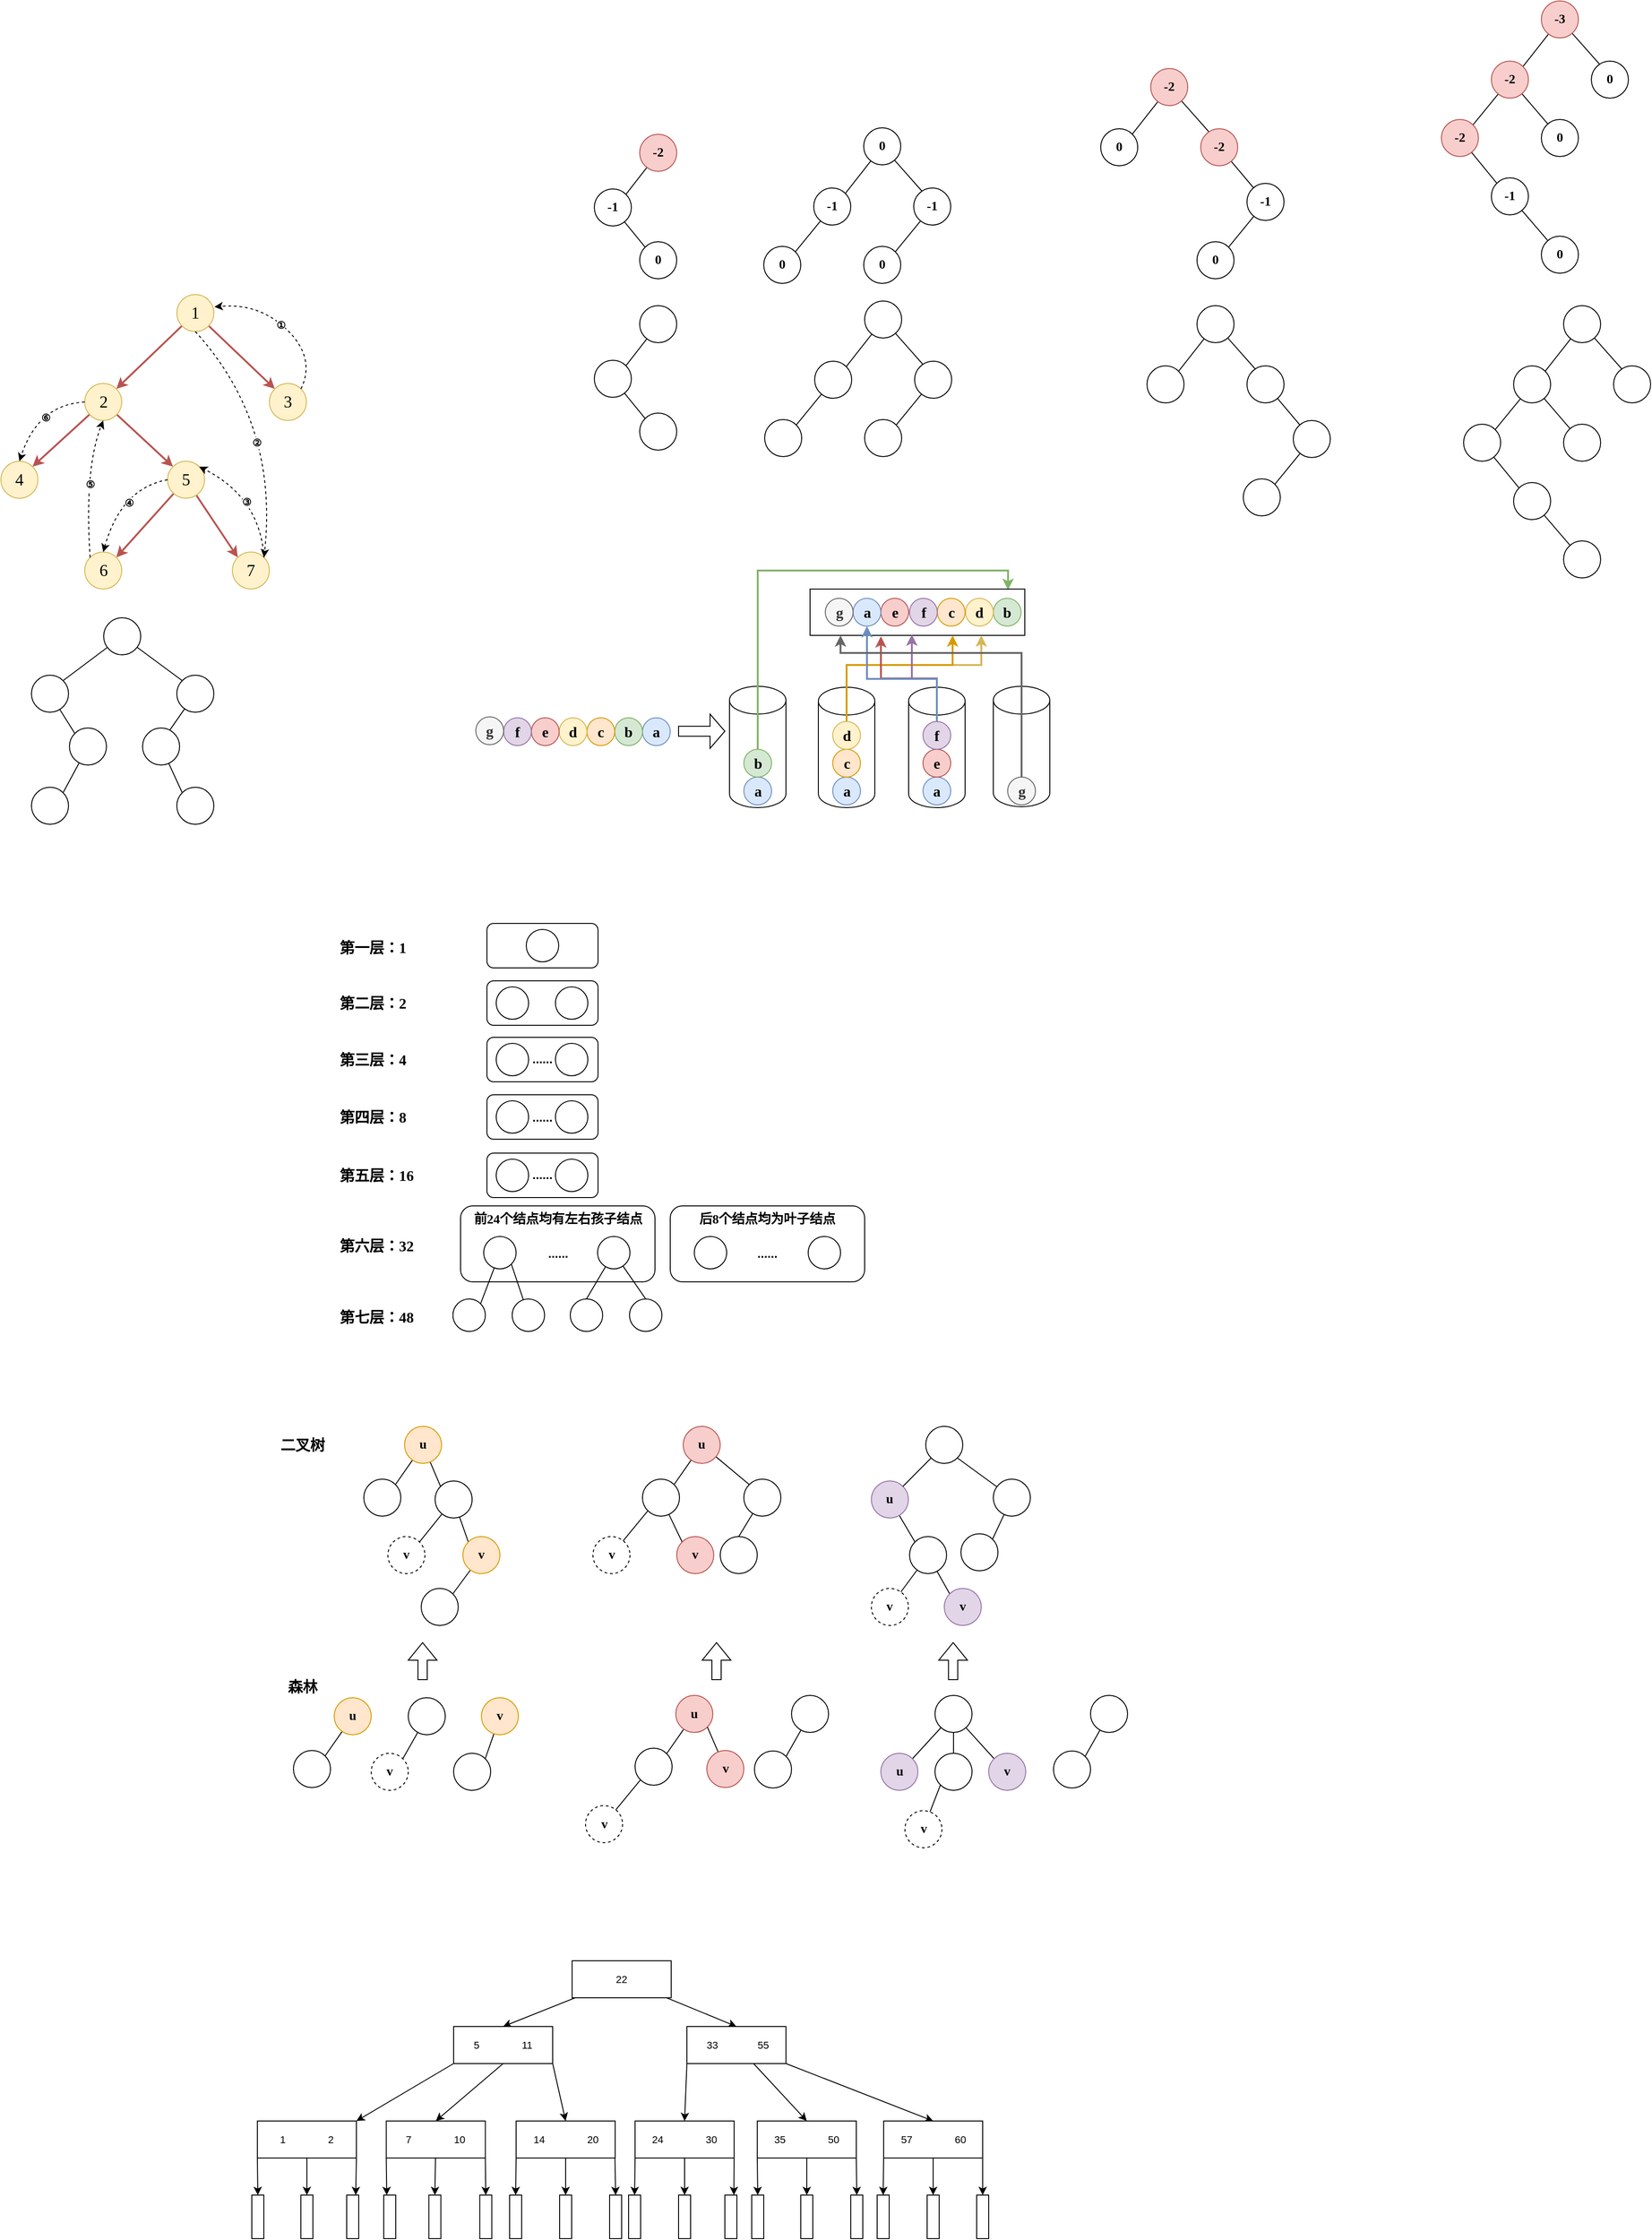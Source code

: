 <mxfile version="21.7.2" type="github">
  <diagram name="第 1 页" id="wzOyLqBRaBhxUj8H1N5F">
    <mxGraphModel dx="1279" dy="896" grid="0" gridSize="10" guides="1" tooltips="1" connect="1" arrows="1" fold="1" page="0" pageScale="1" pageWidth="827" pageHeight="1169" math="0" shadow="0">
      <root>
        <mxCell id="0" />
        <mxCell id="1" parent="0" />
        <mxCell id="YMhbXSiSFB9uJHx7K9CS-125" value="&lt;b&gt;&lt;font style=&quot;font-size: 14px;&quot; face=&quot;宋体&quot;&gt;后8个结点均为叶子结点&lt;/font&gt;&lt;/b&gt;" style="rounded=1;whiteSpace=wrap;html=1;fontFamily=Helvetica;fontSize=11;fontColor=default;arcSize=16;verticalAlign=top;" vertex="1" parent="1">
          <mxGeometry x="473" y="1105" width="210" height="82" as="geometry" />
        </mxCell>
        <mxCell id="YMhbXSiSFB9uJHx7K9CS-123" value="&lt;b&gt;&lt;font style=&quot;font-size: 14px;&quot; face=&quot;宋体&quot;&gt;前24个结点均有左右孩子结点&lt;/font&gt;&lt;/b&gt;" style="rounded=1;whiteSpace=wrap;html=1;fontFamily=Helvetica;fontSize=11;fontColor=default;arcSize=16;verticalAlign=top;" vertex="1" parent="1">
          <mxGeometry x="246.5" y="1105" width="210" height="82" as="geometry" />
        </mxCell>
        <mxCell id="A7zyZed8wjgDJn2fPI7L-10" style="rounded=0;orthogonalLoop=1;jettySize=auto;html=1;entryX=1;entryY=0;entryDx=0;entryDy=0;fillColor=#f8cecc;strokeColor=#b85450;strokeWidth=2;" parent="1" source="A7zyZed8wjgDJn2fPI7L-1" target="A7zyZed8wjgDJn2fPI7L-2" edge="1">
          <mxGeometry relative="1" as="geometry" />
        </mxCell>
        <mxCell id="A7zyZed8wjgDJn2fPI7L-11" style="rounded=0;orthogonalLoop=1;jettySize=auto;html=1;entryX=0;entryY=0;entryDx=0;entryDy=0;fillColor=#f8cecc;strokeColor=#b85450;strokeWidth=2;" parent="1" source="A7zyZed8wjgDJn2fPI7L-1" target="A7zyZed8wjgDJn2fPI7L-3" edge="1">
          <mxGeometry relative="1" as="geometry" />
        </mxCell>
        <mxCell id="A7zyZed8wjgDJn2fPI7L-1" value="&lt;font style=&quot;font-size: 18px;&quot; face=&quot;Times New Roman&quot;&gt;1&lt;/font&gt;" style="ellipse;whiteSpace=wrap;html=1;aspect=fixed;fillColor=#fff2cc;strokeColor=#d6b656;" parent="1" vertex="1">
          <mxGeometry x="-60" y="121" width="40" height="40" as="geometry" />
        </mxCell>
        <mxCell id="A7zyZed8wjgDJn2fPI7L-12" style="rounded=0;orthogonalLoop=1;jettySize=auto;html=1;entryX=1;entryY=0;entryDx=0;entryDy=0;fillColor=#f8cecc;strokeColor=#b85450;strokeWidth=2;" parent="1" source="A7zyZed8wjgDJn2fPI7L-2" target="A7zyZed8wjgDJn2fPI7L-4" edge="1">
          <mxGeometry relative="1" as="geometry" />
        </mxCell>
        <mxCell id="A7zyZed8wjgDJn2fPI7L-13" style="edgeStyle=none;shape=connector;rounded=0;orthogonalLoop=1;jettySize=auto;html=1;entryX=0;entryY=0;entryDx=0;entryDy=0;labelBackgroundColor=default;strokeColor=#b85450;fontFamily=Helvetica;fontSize=11;fontColor=default;endArrow=classic;fillColor=#f8cecc;strokeWidth=2;" parent="1" source="A7zyZed8wjgDJn2fPI7L-2" target="A7zyZed8wjgDJn2fPI7L-5" edge="1">
          <mxGeometry relative="1" as="geometry" />
        </mxCell>
        <mxCell id="A7zyZed8wjgDJn2fPI7L-2" value="&lt;font style=&quot;font-size: 18px;&quot; face=&quot;Times New Roman&quot;&gt;2&lt;/font&gt;" style="ellipse;whiteSpace=wrap;html=1;aspect=fixed;fillColor=#fff2cc;strokeColor=#d6b656;" parent="1" vertex="1">
          <mxGeometry x="-159.5" y="217" width="40" height="40" as="geometry" />
        </mxCell>
        <mxCell id="A7zyZed8wjgDJn2fPI7L-3" value="&lt;font style=&quot;font-size: 18px;&quot; face=&quot;Times New Roman&quot;&gt;3&lt;/font&gt;" style="ellipse;whiteSpace=wrap;html=1;aspect=fixed;fillColor=#fff2cc;strokeColor=#d6b656;" parent="1" vertex="1">
          <mxGeometry x="40" y="217" width="40" height="40" as="geometry" />
        </mxCell>
        <mxCell id="A7zyZed8wjgDJn2fPI7L-4" value="&lt;font style=&quot;font-size: 18px;&quot; face=&quot;Times New Roman&quot;&gt;4&lt;/font&gt;" style="ellipse;whiteSpace=wrap;html=1;aspect=fixed;fillColor=#fff2cc;strokeColor=#d6b656;" parent="1" vertex="1">
          <mxGeometry x="-250" y="301" width="40" height="40" as="geometry" />
        </mxCell>
        <mxCell id="A7zyZed8wjgDJn2fPI7L-14" style="edgeStyle=none;shape=connector;rounded=0;orthogonalLoop=1;jettySize=auto;html=1;entryX=1;entryY=0;entryDx=0;entryDy=0;labelBackgroundColor=default;strokeColor=#b85450;fontFamily=Helvetica;fontSize=11;fontColor=default;endArrow=classic;fillColor=#f8cecc;strokeWidth=2;" parent="1" source="A7zyZed8wjgDJn2fPI7L-5" target="A7zyZed8wjgDJn2fPI7L-6" edge="1">
          <mxGeometry relative="1" as="geometry" />
        </mxCell>
        <mxCell id="A7zyZed8wjgDJn2fPI7L-15" style="edgeStyle=none;shape=connector;rounded=0;orthogonalLoop=1;jettySize=auto;html=1;entryX=0;entryY=0;entryDx=0;entryDy=0;labelBackgroundColor=default;strokeColor=#b85450;fontFamily=Helvetica;fontSize=11;fontColor=default;endArrow=classic;fillColor=#f8cecc;strokeWidth=2;" parent="1" source="A7zyZed8wjgDJn2fPI7L-5" target="A7zyZed8wjgDJn2fPI7L-7" edge="1">
          <mxGeometry relative="1" as="geometry" />
        </mxCell>
        <mxCell id="A7zyZed8wjgDJn2fPI7L-5" value="&lt;font style=&quot;font-size: 18px;&quot; face=&quot;Times New Roman&quot;&gt;5&lt;/font&gt;" style="ellipse;whiteSpace=wrap;html=1;aspect=fixed;fillColor=#fff2cc;strokeColor=#d6b656;" parent="1" vertex="1">
          <mxGeometry x="-70" y="301" width="40" height="40" as="geometry" />
        </mxCell>
        <mxCell id="A7zyZed8wjgDJn2fPI7L-6" value="&lt;font style=&quot;font-size: 18px;&quot; face=&quot;Times New Roman&quot;&gt;6&lt;/font&gt;" style="ellipse;whiteSpace=wrap;html=1;aspect=fixed;fillColor=#fff2cc;strokeColor=#d6b656;" parent="1" vertex="1">
          <mxGeometry x="-159.5" y="399" width="40" height="40" as="geometry" />
        </mxCell>
        <mxCell id="A7zyZed8wjgDJn2fPI7L-7" value="&lt;font style=&quot;font-size: 18px;&quot; face=&quot;Times New Roman&quot;&gt;7&lt;/font&gt;" style="ellipse;whiteSpace=wrap;html=1;aspect=fixed;fillColor=#fff2cc;strokeColor=#d6b656;" parent="1" vertex="1">
          <mxGeometry y="399" width="40" height="40" as="geometry" />
        </mxCell>
        <mxCell id="A7zyZed8wjgDJn2fPI7L-21" style="edgeStyle=none;shape=connector;rounded=0;orthogonalLoop=1;jettySize=auto;html=1;entryX=1;entryY=0;entryDx=0;entryDy=0;labelBackgroundColor=default;strokeColor=default;fontFamily=Helvetica;fontSize=11;fontColor=default;endArrow=none;endFill=0;" parent="1" source="A7zyZed8wjgDJn2fPI7L-16" target="A7zyZed8wjgDJn2fPI7L-19" edge="1">
          <mxGeometry relative="1" as="geometry" />
        </mxCell>
        <mxCell id="A7zyZed8wjgDJn2fPI7L-16" value="" style="ellipse;whiteSpace=wrap;html=1;aspect=fixed;" parent="1" vertex="1">
          <mxGeometry x="440" y="133" width="40" height="40" as="geometry" />
        </mxCell>
        <mxCell id="A7zyZed8wjgDJn2fPI7L-22" style="edgeStyle=none;shape=connector;rounded=0;orthogonalLoop=1;jettySize=auto;html=1;entryX=0;entryY=0;entryDx=0;entryDy=0;labelBackgroundColor=default;strokeColor=default;fontFamily=Helvetica;fontSize=11;fontColor=default;endArrow=none;endFill=0;" parent="1" source="A7zyZed8wjgDJn2fPI7L-19" target="A7zyZed8wjgDJn2fPI7L-20" edge="1">
          <mxGeometry relative="1" as="geometry" />
        </mxCell>
        <mxCell id="A7zyZed8wjgDJn2fPI7L-19" value="" style="ellipse;whiteSpace=wrap;html=1;aspect=fixed;" parent="1" vertex="1">
          <mxGeometry x="391" y="192" width="40" height="40" as="geometry" />
        </mxCell>
        <mxCell id="A7zyZed8wjgDJn2fPI7L-20" value="" style="ellipse;whiteSpace=wrap;html=1;aspect=fixed;" parent="1" vertex="1">
          <mxGeometry x="440" y="249" width="40" height="40" as="geometry" />
        </mxCell>
        <mxCell id="A7zyZed8wjgDJn2fPI7L-26" style="edgeStyle=none;shape=connector;rounded=0;orthogonalLoop=1;jettySize=auto;html=1;entryX=1;entryY=0;entryDx=0;entryDy=0;labelBackgroundColor=default;strokeColor=default;fontFamily=Helvetica;fontSize=11;fontColor=default;endArrow=none;endFill=0;" parent="1" source="A7zyZed8wjgDJn2fPI7L-23" target="A7zyZed8wjgDJn2fPI7L-24" edge="1">
          <mxGeometry relative="1" as="geometry" />
        </mxCell>
        <mxCell id="A7zyZed8wjgDJn2fPI7L-31" style="edgeStyle=none;shape=connector;rounded=0;orthogonalLoop=1;jettySize=auto;html=1;entryX=0.325;entryY=0.2;entryDx=0;entryDy=0;entryPerimeter=0;labelBackgroundColor=default;strokeColor=default;fontFamily=Helvetica;fontSize=11;fontColor=default;endArrow=none;endFill=0;" parent="1" source="A7zyZed8wjgDJn2fPI7L-23" target="A7zyZed8wjgDJn2fPI7L-29" edge="1">
          <mxGeometry relative="1" as="geometry" />
        </mxCell>
        <mxCell id="A7zyZed8wjgDJn2fPI7L-23" value="" style="ellipse;whiteSpace=wrap;html=1;aspect=fixed;" parent="1" vertex="1">
          <mxGeometry x="683" y="128" width="40" height="40" as="geometry" />
        </mxCell>
        <mxCell id="A7zyZed8wjgDJn2fPI7L-27" style="edgeStyle=none;shape=connector;rounded=0;orthogonalLoop=1;jettySize=auto;html=1;entryX=1;entryY=0;entryDx=0;entryDy=0;labelBackgroundColor=default;strokeColor=default;fontFamily=Helvetica;fontSize=11;fontColor=default;endArrow=none;endFill=0;" parent="1" source="A7zyZed8wjgDJn2fPI7L-24" target="A7zyZed8wjgDJn2fPI7L-25" edge="1">
          <mxGeometry relative="1" as="geometry" />
        </mxCell>
        <mxCell id="A7zyZed8wjgDJn2fPI7L-24" value="" style="ellipse;whiteSpace=wrap;html=1;aspect=fixed;" parent="1" vertex="1">
          <mxGeometry x="629" y="193" width="40" height="40" as="geometry" />
        </mxCell>
        <mxCell id="A7zyZed8wjgDJn2fPI7L-25" value="" style="ellipse;whiteSpace=wrap;html=1;aspect=fixed;" parent="1" vertex="1">
          <mxGeometry x="575" y="256" width="40" height="40" as="geometry" />
        </mxCell>
        <mxCell id="A7zyZed8wjgDJn2fPI7L-28" style="edgeStyle=none;shape=connector;rounded=0;orthogonalLoop=1;jettySize=auto;html=1;entryX=1;entryY=0;entryDx=0;entryDy=0;labelBackgroundColor=default;strokeColor=default;fontFamily=Helvetica;fontSize=11;fontColor=default;endArrow=none;endFill=0;" parent="1" source="A7zyZed8wjgDJn2fPI7L-29" target="A7zyZed8wjgDJn2fPI7L-30" edge="1">
          <mxGeometry relative="1" as="geometry" />
        </mxCell>
        <mxCell id="A7zyZed8wjgDJn2fPI7L-29" value="" style="ellipse;whiteSpace=wrap;html=1;aspect=fixed;" parent="1" vertex="1">
          <mxGeometry x="737" y="193" width="40" height="40" as="geometry" />
        </mxCell>
        <mxCell id="A7zyZed8wjgDJn2fPI7L-30" value="" style="ellipse;whiteSpace=wrap;html=1;aspect=fixed;" parent="1" vertex="1">
          <mxGeometry x="683" y="256" width="40" height="40" as="geometry" />
        </mxCell>
        <mxCell id="A7zyZed8wjgDJn2fPI7L-32" style="edgeStyle=none;shape=connector;rounded=0;orthogonalLoop=1;jettySize=auto;html=1;entryX=1;entryY=0;entryDx=0;entryDy=0;labelBackgroundColor=default;strokeColor=default;fontFamily=Helvetica;fontSize=11;fontColor=default;endArrow=none;endFill=0;" parent="1" source="A7zyZed8wjgDJn2fPI7L-34" target="A7zyZed8wjgDJn2fPI7L-35" edge="1">
          <mxGeometry relative="1" as="geometry" />
        </mxCell>
        <mxCell id="A7zyZed8wjgDJn2fPI7L-33" style="edgeStyle=none;shape=connector;rounded=0;orthogonalLoop=1;jettySize=auto;html=1;entryX=0.325;entryY=0.2;entryDx=0;entryDy=0;entryPerimeter=0;labelBackgroundColor=default;strokeColor=default;fontFamily=Helvetica;fontSize=11;fontColor=default;endArrow=none;endFill=0;" parent="1" source="A7zyZed8wjgDJn2fPI7L-34" target="A7zyZed8wjgDJn2fPI7L-36" edge="1">
          <mxGeometry relative="1" as="geometry" />
        </mxCell>
        <mxCell id="A7zyZed8wjgDJn2fPI7L-34" value="" style="ellipse;whiteSpace=wrap;html=1;aspect=fixed;" parent="1" vertex="1">
          <mxGeometry x="1042" y="133" width="40" height="40" as="geometry" />
        </mxCell>
        <mxCell id="A7zyZed8wjgDJn2fPI7L-35" value="" style="ellipse;whiteSpace=wrap;html=1;aspect=fixed;" parent="1" vertex="1">
          <mxGeometry x="988" y="198" width="40" height="40" as="geometry" />
        </mxCell>
        <mxCell id="A7zyZed8wjgDJn2fPI7L-40" style="edgeStyle=none;shape=connector;rounded=0;orthogonalLoop=1;jettySize=auto;html=1;labelBackgroundColor=default;strokeColor=default;fontFamily=Helvetica;fontSize=11;fontColor=default;endArrow=none;endFill=0;" parent="1" source="A7zyZed8wjgDJn2fPI7L-36" target="A7zyZed8wjgDJn2fPI7L-38" edge="1">
          <mxGeometry relative="1" as="geometry" />
        </mxCell>
        <mxCell id="A7zyZed8wjgDJn2fPI7L-36" value="" style="ellipse;whiteSpace=wrap;html=1;aspect=fixed;" parent="1" vertex="1">
          <mxGeometry x="1096" y="198" width="40" height="40" as="geometry" />
        </mxCell>
        <mxCell id="A7zyZed8wjgDJn2fPI7L-37" style="edgeStyle=none;shape=connector;rounded=0;orthogonalLoop=1;jettySize=auto;html=1;entryX=1;entryY=0;entryDx=0;entryDy=0;labelBackgroundColor=default;strokeColor=default;fontFamily=Helvetica;fontSize=11;fontColor=default;endArrow=none;endFill=0;" parent="1" source="A7zyZed8wjgDJn2fPI7L-38" target="A7zyZed8wjgDJn2fPI7L-39" edge="1">
          <mxGeometry relative="1" as="geometry" />
        </mxCell>
        <mxCell id="A7zyZed8wjgDJn2fPI7L-38" value="" style="ellipse;whiteSpace=wrap;html=1;aspect=fixed;" parent="1" vertex="1">
          <mxGeometry x="1146" y="257" width="40" height="40" as="geometry" />
        </mxCell>
        <mxCell id="A7zyZed8wjgDJn2fPI7L-39" value="" style="ellipse;whiteSpace=wrap;html=1;aspect=fixed;" parent="1" vertex="1">
          <mxGeometry x="1092" y="320" width="40" height="40" as="geometry" />
        </mxCell>
        <mxCell id="A7zyZed8wjgDJn2fPI7L-41" style="edgeStyle=none;shape=connector;rounded=0;orthogonalLoop=1;jettySize=auto;html=1;entryX=1;entryY=0;entryDx=0;entryDy=0;labelBackgroundColor=default;strokeColor=default;fontFamily=Helvetica;fontSize=11;fontColor=default;endArrow=none;endFill=0;" parent="1" source="A7zyZed8wjgDJn2fPI7L-43" target="A7zyZed8wjgDJn2fPI7L-45" edge="1">
          <mxGeometry relative="1" as="geometry" />
        </mxCell>
        <mxCell id="A7zyZed8wjgDJn2fPI7L-42" style="edgeStyle=none;shape=connector;rounded=0;orthogonalLoop=1;jettySize=auto;html=1;entryX=0.325;entryY=0.2;entryDx=0;entryDy=0;entryPerimeter=0;labelBackgroundColor=default;strokeColor=default;fontFamily=Helvetica;fontSize=11;fontColor=default;endArrow=none;endFill=0;" parent="1" source="A7zyZed8wjgDJn2fPI7L-43" target="A7zyZed8wjgDJn2fPI7L-48" edge="1">
          <mxGeometry relative="1" as="geometry" />
        </mxCell>
        <mxCell id="A7zyZed8wjgDJn2fPI7L-43" value="" style="ellipse;whiteSpace=wrap;html=1;aspect=fixed;" parent="1" vertex="1">
          <mxGeometry x="1438" y="133" width="40" height="40" as="geometry" />
        </mxCell>
        <mxCell id="A7zyZed8wjgDJn2fPI7L-44" style="edgeStyle=none;shape=connector;rounded=0;orthogonalLoop=1;jettySize=auto;html=1;entryX=1;entryY=0;entryDx=0;entryDy=0;labelBackgroundColor=default;strokeColor=default;fontFamily=Helvetica;fontSize=11;fontColor=default;endArrow=none;endFill=0;" parent="1" source="A7zyZed8wjgDJn2fPI7L-45" target="A7zyZed8wjgDJn2fPI7L-46" edge="1">
          <mxGeometry relative="1" as="geometry" />
        </mxCell>
        <mxCell id="A7zyZed8wjgDJn2fPI7L-51" style="edgeStyle=none;shape=connector;rounded=0;orthogonalLoop=1;jettySize=auto;html=1;labelBackgroundColor=default;strokeColor=default;fontFamily=Helvetica;fontSize=11;fontColor=default;endArrow=none;endFill=0;" parent="1" source="A7zyZed8wjgDJn2fPI7L-45" target="A7zyZed8wjgDJn2fPI7L-50" edge="1">
          <mxGeometry relative="1" as="geometry" />
        </mxCell>
        <mxCell id="A7zyZed8wjgDJn2fPI7L-45" value="" style="ellipse;whiteSpace=wrap;html=1;aspect=fixed;" parent="1" vertex="1">
          <mxGeometry x="1384" y="198" width="40" height="40" as="geometry" />
        </mxCell>
        <mxCell id="A7zyZed8wjgDJn2fPI7L-55" style="edgeStyle=none;shape=connector;rounded=0;orthogonalLoop=1;jettySize=auto;html=1;entryX=0;entryY=0;entryDx=0;entryDy=0;labelBackgroundColor=default;strokeColor=default;fontFamily=Helvetica;fontSize=11;fontColor=default;endArrow=none;endFill=0;" parent="1" source="A7zyZed8wjgDJn2fPI7L-46" target="A7zyZed8wjgDJn2fPI7L-53" edge="1">
          <mxGeometry relative="1" as="geometry" />
        </mxCell>
        <mxCell id="A7zyZed8wjgDJn2fPI7L-46" value="" style="ellipse;whiteSpace=wrap;html=1;aspect=fixed;" parent="1" vertex="1">
          <mxGeometry x="1330" y="261" width="40" height="40" as="geometry" />
        </mxCell>
        <mxCell id="A7zyZed8wjgDJn2fPI7L-48" value="" style="ellipse;whiteSpace=wrap;html=1;aspect=fixed;" parent="1" vertex="1">
          <mxGeometry x="1492" y="198" width="40" height="40" as="geometry" />
        </mxCell>
        <mxCell id="A7zyZed8wjgDJn2fPI7L-50" value="" style="ellipse;whiteSpace=wrap;html=1;aspect=fixed;" parent="1" vertex="1">
          <mxGeometry x="1438" y="261" width="40" height="40" as="geometry" />
        </mxCell>
        <mxCell id="A7zyZed8wjgDJn2fPI7L-52" style="edgeStyle=none;shape=connector;rounded=0;orthogonalLoop=1;jettySize=auto;html=1;labelBackgroundColor=default;strokeColor=default;fontFamily=Helvetica;fontSize=11;fontColor=default;endArrow=none;endFill=0;" parent="1" source="A7zyZed8wjgDJn2fPI7L-53" target="A7zyZed8wjgDJn2fPI7L-54" edge="1">
          <mxGeometry relative="1" as="geometry" />
        </mxCell>
        <mxCell id="A7zyZed8wjgDJn2fPI7L-53" value="" style="ellipse;whiteSpace=wrap;html=1;aspect=fixed;" parent="1" vertex="1">
          <mxGeometry x="1384" y="324" width="40" height="40" as="geometry" />
        </mxCell>
        <mxCell id="A7zyZed8wjgDJn2fPI7L-54" value="" style="ellipse;whiteSpace=wrap;html=1;aspect=fixed;" parent="1" vertex="1">
          <mxGeometry x="1438" y="387" width="40" height="40" as="geometry" />
        </mxCell>
        <mxCell id="qOB6kxdGH2xCEJ3bVtiJ-1" value="" style="shape=cylinder3;whiteSpace=wrap;html=1;boundedLbl=1;backgroundOutline=1;size=15;" parent="1" vertex="1">
          <mxGeometry x="537" y="544" width="61" height="131" as="geometry" />
        </mxCell>
        <mxCell id="qOB6kxdGH2xCEJ3bVtiJ-3" value="&lt;b&gt;&lt;font style=&quot;font-size: 16px;&quot; face=&quot;Times New Roman&quot;&gt;a&lt;/font&gt;&lt;/b&gt;" style="ellipse;whiteSpace=wrap;html=1;aspect=fixed;fillColor=#dae8fc;strokeColor=#6c8ebf;" parent="1" vertex="1">
          <mxGeometry x="443" y="578" width="30" height="30" as="geometry" />
        </mxCell>
        <mxCell id="qOB6kxdGH2xCEJ3bVtiJ-4" value="&lt;b&gt;&lt;font style=&quot;font-size: 16px;&quot; face=&quot;Times New Roman&quot;&gt;b&lt;/font&gt;&lt;/b&gt;" style="ellipse;whiteSpace=wrap;html=1;aspect=fixed;fillColor=#d5e8d4;strokeColor=#82b366;" parent="1" vertex="1">
          <mxGeometry x="413" y="578" width="30" height="30" as="geometry" />
        </mxCell>
        <mxCell id="qOB6kxdGH2xCEJ3bVtiJ-5" value="&lt;b&gt;&lt;font style=&quot;font-size: 16px;&quot; face=&quot;Times New Roman&quot;&gt;c&lt;/font&gt;&lt;/b&gt;" style="ellipse;whiteSpace=wrap;html=1;aspect=fixed;fillColor=#ffe6cc;strokeColor=#d79b00;" parent="1" vertex="1">
          <mxGeometry x="383" y="578" width="30" height="30" as="geometry" />
        </mxCell>
        <mxCell id="qOB6kxdGH2xCEJ3bVtiJ-6" value="&lt;b&gt;&lt;font style=&quot;font-size: 16px;&quot; face=&quot;Times New Roman&quot;&gt;d&lt;/font&gt;&lt;/b&gt;" style="ellipse;whiteSpace=wrap;html=1;aspect=fixed;fillColor=#fff2cc;strokeColor=#d6b656;" parent="1" vertex="1">
          <mxGeometry x="353" y="578" width="30" height="30" as="geometry" />
        </mxCell>
        <mxCell id="qOB6kxdGH2xCEJ3bVtiJ-7" value="&lt;b&gt;&lt;font style=&quot;font-size: 16px;&quot; face=&quot;Times New Roman&quot;&gt;e&lt;/font&gt;&lt;/b&gt;" style="ellipse;whiteSpace=wrap;html=1;aspect=fixed;fillColor=#f8cecc;strokeColor=#b85450;" parent="1" vertex="1">
          <mxGeometry x="323" y="578" width="30" height="30" as="geometry" />
        </mxCell>
        <mxCell id="qOB6kxdGH2xCEJ3bVtiJ-8" value="&lt;b&gt;&lt;font style=&quot;font-size: 16px;&quot; face=&quot;Times New Roman&quot;&gt;f&lt;/font&gt;&lt;/b&gt;" style="ellipse;whiteSpace=wrap;html=1;aspect=fixed;fillColor=#e1d5e7;strokeColor=#9673a6;" parent="1" vertex="1">
          <mxGeometry x="293" y="578" width="30" height="30" as="geometry" />
        </mxCell>
        <mxCell id="qOB6kxdGH2xCEJ3bVtiJ-9" value="&lt;b&gt;&lt;font style=&quot;font-size: 16px;&quot; face=&quot;Times New Roman&quot;&gt;g&lt;/font&gt;&lt;/b&gt;" style="ellipse;whiteSpace=wrap;html=1;aspect=fixed;fillColor=#f5f5f5;fontColor=#333333;strokeColor=#666666;" parent="1" vertex="1">
          <mxGeometry x="263" y="577" width="30" height="30" as="geometry" />
        </mxCell>
        <mxCell id="qOB6kxdGH2xCEJ3bVtiJ-10" value="" style="html=1;shadow=0;dashed=0;align=center;verticalAlign=middle;shape=mxgraph.arrows2.arrow;dy=0.71;dx=16;notch=0;" parent="1" vertex="1">
          <mxGeometry x="482" y="574" width="50" height="37" as="geometry" />
        </mxCell>
        <mxCell id="qOB6kxdGH2xCEJ3bVtiJ-11" value="&lt;b&gt;&lt;font style=&quot;font-size: 16px;&quot; face=&quot;Times New Roman&quot;&gt;a&lt;/font&gt;&lt;/b&gt;" style="ellipse;whiteSpace=wrap;html=1;aspect=fixed;fillColor=#dae8fc;strokeColor=#6c8ebf;" parent="1" vertex="1">
          <mxGeometry x="552.5" y="642" width="30" height="30" as="geometry" />
        </mxCell>
        <mxCell id="qOB6kxdGH2xCEJ3bVtiJ-48" style="edgeStyle=orthogonalEdgeStyle;rounded=0;orthogonalLoop=1;jettySize=auto;html=1;entryX=0.922;entryY=0.02;entryDx=0;entryDy=0;entryPerimeter=0;fillColor=#d5e8d4;strokeColor=#82b366;strokeWidth=2;" parent="1" source="qOB6kxdGH2xCEJ3bVtiJ-12" target="qOB6kxdGH2xCEJ3bVtiJ-14" edge="1">
          <mxGeometry relative="1" as="geometry">
            <Array as="points">
              <mxPoint x="568" y="419" />
              <mxPoint x="838" y="419" />
            </Array>
          </mxGeometry>
        </mxCell>
        <mxCell id="qOB6kxdGH2xCEJ3bVtiJ-12" value="&lt;b&gt;&lt;font style=&quot;font-size: 16px;&quot; face=&quot;Times New Roman&quot;&gt;b&lt;/font&gt;&lt;/b&gt;" style="ellipse;whiteSpace=wrap;html=1;aspect=fixed;fillColor=#d5e8d4;strokeColor=#82b366;" parent="1" vertex="1">
          <mxGeometry x="552.5" y="612" width="30" height="30" as="geometry" />
        </mxCell>
        <mxCell id="qOB6kxdGH2xCEJ3bVtiJ-14" value="" style="rounded=0;whiteSpace=wrap;html=1;" parent="1" vertex="1">
          <mxGeometry x="624" y="439" width="232" height="50" as="geometry" />
        </mxCell>
        <mxCell id="qOB6kxdGH2xCEJ3bVtiJ-15" value="&lt;b&gt;&lt;font style=&quot;font-size: 16px;&quot; face=&quot;Times New Roman&quot;&gt;b&lt;/font&gt;&lt;/b&gt;" style="ellipse;whiteSpace=wrap;html=1;aspect=fixed;fillColor=#d5e8d4;strokeColor=#82b366;" parent="1" vertex="1">
          <mxGeometry x="822" y="449" width="30" height="30" as="geometry" />
        </mxCell>
        <mxCell id="qOB6kxdGH2xCEJ3bVtiJ-19" value="" style="shape=cylinder3;whiteSpace=wrap;html=1;boundedLbl=1;backgroundOutline=1;size=15;" parent="1" vertex="1">
          <mxGeometry x="633" y="545" width="61" height="130" as="geometry" />
        </mxCell>
        <mxCell id="qOB6kxdGH2xCEJ3bVtiJ-20" value="&lt;b&gt;&lt;font style=&quot;font-size: 16px;&quot; face=&quot;Times New Roman&quot;&gt;a&lt;/font&gt;&lt;/b&gt;" style="ellipse;whiteSpace=wrap;html=1;aspect=fixed;fillColor=#dae8fc;strokeColor=#6c8ebf;" parent="1" vertex="1">
          <mxGeometry x="648.5" y="642" width="30" height="30" as="geometry" />
        </mxCell>
        <mxCell id="qOB6kxdGH2xCEJ3bVtiJ-22" value="&lt;b&gt;&lt;font style=&quot;font-size: 16px;&quot; face=&quot;Times New Roman&quot;&gt;c&lt;/font&gt;&lt;/b&gt;" style="ellipse;whiteSpace=wrap;html=1;aspect=fixed;fillColor=#ffe6cc;strokeColor=#d79b00;" parent="1" vertex="1">
          <mxGeometry x="648.5" y="612" width="30" height="30" as="geometry" />
        </mxCell>
        <mxCell id="qOB6kxdGH2xCEJ3bVtiJ-25" style="edgeStyle=orthogonalEdgeStyle;rounded=0;orthogonalLoop=1;jettySize=auto;html=1;fillColor=#fff2cc;strokeColor=#d6b656;strokeWidth=2;" parent="1" source="qOB6kxdGH2xCEJ3bVtiJ-23" target="qOB6kxdGH2xCEJ3bVtiJ-14" edge="1">
          <mxGeometry relative="1" as="geometry">
            <mxPoint x="808.5" y="515" as="targetPoint" />
            <Array as="points">
              <mxPoint x="664" y="521" />
              <mxPoint x="809" y="521" />
            </Array>
          </mxGeometry>
        </mxCell>
        <mxCell id="qOB6kxdGH2xCEJ3bVtiJ-31" style="edgeStyle=orthogonalEdgeStyle;rounded=0;orthogonalLoop=1;jettySize=auto;html=1;fillColor=#ffe6cc;strokeColor=#d79b00;strokeWidth=2;" parent="1" source="qOB6kxdGH2xCEJ3bVtiJ-23" target="qOB6kxdGH2xCEJ3bVtiJ-14" edge="1">
          <mxGeometry relative="1" as="geometry">
            <mxPoint x="777.91" y="513" as="targetPoint" />
            <Array as="points">
              <mxPoint x="664" y="521" />
              <mxPoint x="778" y="521" />
            </Array>
          </mxGeometry>
        </mxCell>
        <mxCell id="qOB6kxdGH2xCEJ3bVtiJ-23" value="&lt;b&gt;&lt;font style=&quot;font-size: 16px;&quot; face=&quot;Times New Roman&quot;&gt;d&lt;/font&gt;&lt;/b&gt;" style="ellipse;whiteSpace=wrap;html=1;aspect=fixed;fillColor=#fff2cc;strokeColor=#d6b656;" parent="1" vertex="1">
          <mxGeometry x="648.5" y="582" width="30" height="30" as="geometry" />
        </mxCell>
        <mxCell id="qOB6kxdGH2xCEJ3bVtiJ-24" value="&lt;b&gt;&lt;font style=&quot;font-size: 16px;&quot; face=&quot;Times New Roman&quot;&gt;d&lt;/font&gt;&lt;/b&gt;" style="ellipse;whiteSpace=wrap;html=1;aspect=fixed;fillColor=#fff2cc;strokeColor=#d6b656;" parent="1" vertex="1">
          <mxGeometry x="792" y="449" width="30" height="30" as="geometry" />
        </mxCell>
        <mxCell id="qOB6kxdGH2xCEJ3bVtiJ-26" value="" style="shape=cylinder3;whiteSpace=wrap;html=1;boundedLbl=1;backgroundOutline=1;size=15;" parent="1" vertex="1">
          <mxGeometry x="730.5" y="545" width="61" height="130" as="geometry" />
        </mxCell>
        <mxCell id="qOB6kxdGH2xCEJ3bVtiJ-27" value="&lt;b&gt;&lt;font style=&quot;font-size: 16px;&quot; face=&quot;Times New Roman&quot;&gt;a&lt;/font&gt;&lt;/b&gt;" style="ellipse;whiteSpace=wrap;html=1;aspect=fixed;fillColor=#dae8fc;strokeColor=#6c8ebf;" parent="1" vertex="1">
          <mxGeometry x="746" y="642" width="30" height="30" as="geometry" />
        </mxCell>
        <mxCell id="qOB6kxdGH2xCEJ3bVtiJ-30" value="&lt;b&gt;&lt;font style=&quot;font-size: 16px;&quot; face=&quot;Times New Roman&quot;&gt;c&lt;/font&gt;&lt;/b&gt;" style="ellipse;whiteSpace=wrap;html=1;aspect=fixed;fillColor=#ffe6cc;strokeColor=#d79b00;" parent="1" vertex="1">
          <mxGeometry x="761.5" y="449" width="30" height="30" as="geometry" />
        </mxCell>
        <mxCell id="qOB6kxdGH2xCEJ3bVtiJ-32" value="&lt;b&gt;&lt;font style=&quot;font-size: 16px;&quot; face=&quot;Times New Roman&quot;&gt;e&lt;/font&gt;&lt;/b&gt;" style="ellipse;whiteSpace=wrap;html=1;aspect=fixed;fillColor=#f8cecc;strokeColor=#b85450;" parent="1" vertex="1">
          <mxGeometry x="746" y="612" width="30" height="30" as="geometry" />
        </mxCell>
        <mxCell id="qOB6kxdGH2xCEJ3bVtiJ-36" style="edgeStyle=orthogonalEdgeStyle;rounded=0;orthogonalLoop=1;jettySize=auto;html=1;entryX=0.474;entryY=0.98;entryDx=0;entryDy=0;entryPerimeter=0;fillColor=#e1d5e7;strokeColor=#9673a6;strokeWidth=2;" parent="1" source="qOB6kxdGH2xCEJ3bVtiJ-33" target="qOB6kxdGH2xCEJ3bVtiJ-14" edge="1">
          <mxGeometry relative="1" as="geometry">
            <mxPoint x="746.94" y="515" as="targetPoint" />
          </mxGeometry>
        </mxCell>
        <mxCell id="qOB6kxdGH2xCEJ3bVtiJ-37" style="edgeStyle=orthogonalEdgeStyle;rounded=0;orthogonalLoop=1;jettySize=auto;html=1;entryX=0.33;entryY=1.02;entryDx=0;entryDy=0;entryPerimeter=0;fillColor=#f8cecc;strokeColor=#b85450;strokeWidth=2;" parent="1" source="qOB6kxdGH2xCEJ3bVtiJ-33" target="qOB6kxdGH2xCEJ3bVtiJ-14" edge="1">
          <mxGeometry relative="1" as="geometry">
            <mxPoint x="713.5" y="515" as="targetPoint" />
          </mxGeometry>
        </mxCell>
        <mxCell id="qOB6kxdGH2xCEJ3bVtiJ-40" style="edgeStyle=orthogonalEdgeStyle;rounded=0;orthogonalLoop=1;jettySize=auto;html=1;entryX=0.5;entryY=1;entryDx=0;entryDy=0;fillColor=#dae8fc;strokeColor=#6c8ebf;strokeWidth=2;" parent="1" source="qOB6kxdGH2xCEJ3bVtiJ-33" target="qOB6kxdGH2xCEJ3bVtiJ-39" edge="1">
          <mxGeometry relative="1" as="geometry">
            <Array as="points">
              <mxPoint x="761" y="536" />
              <mxPoint x="686" y="536" />
            </Array>
          </mxGeometry>
        </mxCell>
        <mxCell id="qOB6kxdGH2xCEJ3bVtiJ-33" value="&lt;b&gt;&lt;font style=&quot;font-size: 16px;&quot; face=&quot;Times New Roman&quot;&gt;f&lt;/font&gt;&lt;/b&gt;" style="ellipse;whiteSpace=wrap;html=1;aspect=fixed;fillColor=#e1d5e7;strokeColor=#9673a6;" parent="1" vertex="1">
          <mxGeometry x="746" y="582" width="30" height="30" as="geometry" />
        </mxCell>
        <mxCell id="qOB6kxdGH2xCEJ3bVtiJ-34" value="&lt;b&gt;&lt;font style=&quot;font-size: 16px;&quot; face=&quot;Times New Roman&quot;&gt;f&lt;/font&gt;&lt;/b&gt;" style="ellipse;whiteSpace=wrap;html=1;aspect=fixed;fillColor=#e1d5e7;strokeColor=#9673a6;" parent="1" vertex="1">
          <mxGeometry x="731.5" y="449" width="30" height="30" as="geometry" />
        </mxCell>
        <mxCell id="qOB6kxdGH2xCEJ3bVtiJ-35" value="&lt;b&gt;&lt;font style=&quot;font-size: 16px;&quot; face=&quot;Times New Roman&quot;&gt;e&lt;/font&gt;&lt;/b&gt;" style="ellipse;whiteSpace=wrap;html=1;aspect=fixed;fillColor=#f8cecc;strokeColor=#b85450;" parent="1" vertex="1">
          <mxGeometry x="700.5" y="449" width="30" height="30" as="geometry" />
        </mxCell>
        <mxCell id="qOB6kxdGH2xCEJ3bVtiJ-39" value="&lt;b&gt;&lt;font style=&quot;font-size: 16px;&quot; face=&quot;Times New Roman&quot;&gt;a&lt;/font&gt;&lt;/b&gt;" style="ellipse;whiteSpace=wrap;html=1;aspect=fixed;fillColor=#dae8fc;strokeColor=#6c8ebf;" parent="1" vertex="1">
          <mxGeometry x="670.5" y="449" width="30" height="30" as="geometry" />
        </mxCell>
        <mxCell id="qOB6kxdGH2xCEJ3bVtiJ-41" value="" style="shape=cylinder3;whiteSpace=wrap;html=1;boundedLbl=1;backgroundOutline=1;size=15;" parent="1" vertex="1">
          <mxGeometry x="822" y="544" width="61" height="130" as="geometry" />
        </mxCell>
        <mxCell id="qOB6kxdGH2xCEJ3bVtiJ-49" style="edgeStyle=orthogonalEdgeStyle;rounded=0;orthogonalLoop=1;jettySize=auto;html=1;entryX=0.142;entryY=1;entryDx=0;entryDy=0;entryPerimeter=0;fillColor=#f5f5f5;strokeColor=#666666;strokeWidth=2;" parent="1" source="qOB6kxdGH2xCEJ3bVtiJ-45" target="qOB6kxdGH2xCEJ3bVtiJ-14" edge="1">
          <mxGeometry relative="1" as="geometry">
            <Array as="points">
              <mxPoint x="853" y="508" />
              <mxPoint x="657" y="508" />
            </Array>
          </mxGeometry>
        </mxCell>
        <mxCell id="qOB6kxdGH2xCEJ3bVtiJ-45" value="&lt;b&gt;&lt;font style=&quot;font-size: 16px;&quot; face=&quot;Times New Roman&quot;&gt;g&lt;/font&gt;&lt;/b&gt;" style="ellipse;whiteSpace=wrap;html=1;aspect=fixed;fillColor=#f5f5f5;fontColor=#333333;strokeColor=#666666;" parent="1" vertex="1">
          <mxGeometry x="837.5" y="642" width="30" height="30" as="geometry" />
        </mxCell>
        <mxCell id="qOB6kxdGH2xCEJ3bVtiJ-47" value="&lt;b&gt;&lt;font style=&quot;font-size: 16px;&quot; face=&quot;Times New Roman&quot;&gt;g&lt;/font&gt;&lt;/b&gt;" style="ellipse;whiteSpace=wrap;html=1;aspect=fixed;fillColor=#f5f5f5;fontColor=#333333;strokeColor=#666666;" parent="1" vertex="1">
          <mxGeometry x="640.5" y="449" width="30" height="30" as="geometry" />
        </mxCell>
        <mxCell id="YMhbXSiSFB9uJHx7K9CS-3" value="" style="curved=1;endArrow=classic;html=1;rounded=0;exitX=1;exitY=0;exitDx=0;exitDy=0;entryX=1.017;entryY=0.333;entryDx=0;entryDy=0;entryPerimeter=0;dashed=1;" edge="1" parent="1" source="A7zyZed8wjgDJn2fPI7L-3" target="A7zyZed8wjgDJn2fPI7L-1">
          <mxGeometry width="50" height="50" relative="1" as="geometry">
            <mxPoint x="100" y="220" as="sourcePoint" />
            <mxPoint x="150" y="170" as="targetPoint" />
            <Array as="points">
              <mxPoint x="90" y="190" />
              <mxPoint x="30" y="130" />
            </Array>
          </mxGeometry>
        </mxCell>
        <mxCell id="YMhbXSiSFB9uJHx7K9CS-4" value="①" style="edgeLabel;html=1;align=center;verticalAlign=middle;resizable=0;points=[];fontStyle=1" vertex="1" connectable="0" parent="YMhbXSiSFB9uJHx7K9CS-3">
          <mxGeometry x="0.042" y="1" relative="1" as="geometry">
            <mxPoint as="offset" />
          </mxGeometry>
        </mxCell>
        <mxCell id="YMhbXSiSFB9uJHx7K9CS-5" value="" style="curved=1;endArrow=classic;html=1;rounded=0;exitX=0.5;exitY=1;exitDx=0;exitDy=0;entryX=1;entryY=0;entryDx=0;entryDy=0;dashed=1;" edge="1" parent="1" source="A7zyZed8wjgDJn2fPI7L-1" target="A7zyZed8wjgDJn2fPI7L-7">
          <mxGeometry width="50" height="50" relative="1" as="geometry">
            <mxPoint y="310" as="sourcePoint" />
            <mxPoint x="50" y="260" as="targetPoint" />
            <Array as="points">
              <mxPoint x="50" y="260" />
            </Array>
          </mxGeometry>
        </mxCell>
        <mxCell id="YMhbXSiSFB9uJHx7K9CS-6" value="②" style="edgeLabel;html=1;align=center;verticalAlign=middle;resizable=0;points=[];fontStyle=1" vertex="1" connectable="0" parent="YMhbXSiSFB9uJHx7K9CS-5">
          <mxGeometry x="0.123" y="-22" relative="1" as="geometry">
            <mxPoint as="offset" />
          </mxGeometry>
        </mxCell>
        <mxCell id="YMhbXSiSFB9uJHx7K9CS-7" value="" style="curved=1;endArrow=classic;html=1;rounded=0;exitX=1;exitY=0;exitDx=0;exitDy=0;entryX=1;entryY=0;entryDx=0;entryDy=0;dashed=1;" edge="1" parent="1" source="A7zyZed8wjgDJn2fPI7L-7" target="A7zyZed8wjgDJn2fPI7L-5">
          <mxGeometry width="50" height="50" relative="1" as="geometry">
            <mxPoint x="70" y="390" as="sourcePoint" />
            <mxPoint x="120" y="340" as="targetPoint" />
            <Array as="points">
              <mxPoint x="30" y="340" />
            </Array>
          </mxGeometry>
        </mxCell>
        <mxCell id="YMhbXSiSFB9uJHx7K9CS-8" value="③" style="edgeLabel;html=1;align=center;verticalAlign=middle;resizable=0;points=[];fontStyle=1" vertex="1" connectable="0" parent="YMhbXSiSFB9uJHx7K9CS-7">
          <mxGeometry x="0.119" y="10" relative="1" as="geometry">
            <mxPoint y="1" as="offset" />
          </mxGeometry>
        </mxCell>
        <mxCell id="YMhbXSiSFB9uJHx7K9CS-9" value="" style="curved=1;endArrow=classic;html=1;rounded=0;exitX=0;exitY=0.5;exitDx=0;exitDy=0;entryX=0.5;entryY=0;entryDx=0;entryDy=0;dashed=1;" edge="1" parent="1" source="A7zyZed8wjgDJn2fPI7L-5" target="A7zyZed8wjgDJn2fPI7L-6">
          <mxGeometry width="50" height="50" relative="1" as="geometry">
            <mxPoint x="-270" y="440" as="sourcePoint" />
            <mxPoint x="-220" y="390" as="targetPoint" />
            <Array as="points">
              <mxPoint x="-120" y="330" />
            </Array>
          </mxGeometry>
        </mxCell>
        <mxCell id="YMhbXSiSFB9uJHx7K9CS-10" value="④" style="edgeLabel;html=1;align=center;verticalAlign=middle;resizable=0;points=[];fontStyle=1" vertex="1" connectable="0" parent="YMhbXSiSFB9uJHx7K9CS-9">
          <mxGeometry x="0.04" y="12" relative="1" as="geometry">
            <mxPoint as="offset" />
          </mxGeometry>
        </mxCell>
        <mxCell id="YMhbXSiSFB9uJHx7K9CS-11" value="" style="curved=1;endArrow=classic;html=1;rounded=0;exitX=0;exitY=0;exitDx=0;exitDy=0;entryX=0.5;entryY=1;entryDx=0;entryDy=0;dashed=1;" edge="1" parent="1" source="A7zyZed8wjgDJn2fPI7L-6" target="A7zyZed8wjgDJn2fPI7L-2">
          <mxGeometry width="50" height="50" relative="1" as="geometry">
            <mxPoint x="-280" y="430" as="sourcePoint" />
            <mxPoint x="-230" y="380" as="targetPoint" />
            <Array as="points">
              <mxPoint x="-160" y="310" />
            </Array>
          </mxGeometry>
        </mxCell>
        <mxCell id="YMhbXSiSFB9uJHx7K9CS-12" value="⑤" style="edgeLabel;html=1;align=center;verticalAlign=middle;resizable=0;points=[];fontStyle=1" vertex="1" connectable="0" parent="YMhbXSiSFB9uJHx7K9CS-11">
          <mxGeometry x="0.041" y="-5" relative="1" as="geometry">
            <mxPoint as="offset" />
          </mxGeometry>
        </mxCell>
        <mxCell id="YMhbXSiSFB9uJHx7K9CS-13" value="" style="curved=1;endArrow=classic;html=1;rounded=0;exitX=0;exitY=0.5;exitDx=0;exitDy=0;entryX=0.5;entryY=0;entryDx=0;entryDy=0;dashed=1;" edge="1" parent="1" source="A7zyZed8wjgDJn2fPI7L-2" target="A7zyZed8wjgDJn2fPI7L-4">
          <mxGeometry width="50" height="50" relative="1" as="geometry">
            <mxPoint x="-260" y="240" as="sourcePoint" />
            <mxPoint x="-210" y="190" as="targetPoint" />
            <Array as="points">
              <mxPoint x="-210" y="240" />
            </Array>
          </mxGeometry>
        </mxCell>
        <mxCell id="YMhbXSiSFB9uJHx7K9CS-14" value="⑥" style="edgeLabel;html=1;align=center;verticalAlign=middle;resizable=0;points=[];fontStyle=1" vertex="1" connectable="0" parent="YMhbXSiSFB9uJHx7K9CS-13">
          <mxGeometry x="0.064" y="12" relative="1" as="geometry">
            <mxPoint as="offset" />
          </mxGeometry>
        </mxCell>
        <mxCell id="YMhbXSiSFB9uJHx7K9CS-18" style="edgeStyle=none;shape=connector;rounded=0;orthogonalLoop=1;jettySize=auto;html=1;entryX=1;entryY=0;entryDx=0;entryDy=0;labelBackgroundColor=default;strokeColor=default;fontFamily=Helvetica;fontSize=11;fontColor=default;endArrow=none;endFill=0;" edge="1" parent="1" source="YMhbXSiSFB9uJHx7K9CS-19" target="YMhbXSiSFB9uJHx7K9CS-21">
          <mxGeometry relative="1" as="geometry" />
        </mxCell>
        <mxCell id="YMhbXSiSFB9uJHx7K9CS-30" style="rounded=0;orthogonalLoop=1;jettySize=auto;html=1;entryX=0;entryY=0;entryDx=0;entryDy=0;endArrow=none;endFill=0;" edge="1" parent="1" source="YMhbXSiSFB9uJHx7K9CS-19" target="YMhbXSiSFB9uJHx7K9CS-26">
          <mxGeometry relative="1" as="geometry" />
        </mxCell>
        <mxCell id="YMhbXSiSFB9uJHx7K9CS-19" value="" style="ellipse;whiteSpace=wrap;html=1;aspect=fixed;" vertex="1" parent="1">
          <mxGeometry x="-139" y="470" width="40" height="40" as="geometry" />
        </mxCell>
        <mxCell id="YMhbXSiSFB9uJHx7K9CS-20" style="edgeStyle=none;shape=connector;rounded=0;orthogonalLoop=1;jettySize=auto;html=1;entryX=0;entryY=0;entryDx=0;entryDy=0;labelBackgroundColor=default;strokeColor=default;fontFamily=Helvetica;fontSize=11;fontColor=default;endArrow=none;endFill=0;" edge="1" parent="1" source="YMhbXSiSFB9uJHx7K9CS-21" target="YMhbXSiSFB9uJHx7K9CS-22">
          <mxGeometry relative="1" as="geometry" />
        </mxCell>
        <mxCell id="YMhbXSiSFB9uJHx7K9CS-21" value="" style="ellipse;whiteSpace=wrap;html=1;aspect=fixed;" vertex="1" parent="1">
          <mxGeometry x="-217" y="532" width="40" height="40" as="geometry" />
        </mxCell>
        <mxCell id="YMhbXSiSFB9uJHx7K9CS-24" style="rounded=0;orthogonalLoop=1;jettySize=auto;html=1;entryX=1;entryY=0;entryDx=0;entryDy=0;endArrow=none;endFill=0;" edge="1" parent="1" source="YMhbXSiSFB9uJHx7K9CS-22" target="YMhbXSiSFB9uJHx7K9CS-23">
          <mxGeometry relative="1" as="geometry" />
        </mxCell>
        <mxCell id="YMhbXSiSFB9uJHx7K9CS-22" value="" style="ellipse;whiteSpace=wrap;html=1;aspect=fixed;" vertex="1" parent="1">
          <mxGeometry x="-176" y="589" width="40" height="40" as="geometry" />
        </mxCell>
        <mxCell id="YMhbXSiSFB9uJHx7K9CS-23" value="" style="ellipse;whiteSpace=wrap;html=1;aspect=fixed;" vertex="1" parent="1">
          <mxGeometry x="-217" y="653" width="40" height="40" as="geometry" />
        </mxCell>
        <mxCell id="YMhbXSiSFB9uJHx7K9CS-25" style="edgeStyle=none;shape=connector;rounded=0;orthogonalLoop=1;jettySize=auto;html=1;entryX=0.7;entryY=0.108;entryDx=0;entryDy=0;labelBackgroundColor=default;strokeColor=default;fontFamily=Helvetica;fontSize=11;fontColor=default;endArrow=none;endFill=0;entryPerimeter=0;" edge="1" parent="1" source="YMhbXSiSFB9uJHx7K9CS-26" target="YMhbXSiSFB9uJHx7K9CS-28">
          <mxGeometry relative="1" as="geometry" />
        </mxCell>
        <mxCell id="YMhbXSiSFB9uJHx7K9CS-26" value="" style="ellipse;whiteSpace=wrap;html=1;aspect=fixed;" vertex="1" parent="1">
          <mxGeometry x="-60" y="532" width="40" height="40" as="geometry" />
        </mxCell>
        <mxCell id="YMhbXSiSFB9uJHx7K9CS-27" style="rounded=0;orthogonalLoop=1;jettySize=auto;html=1;entryX=0;entryY=0;entryDx=0;entryDy=0;endArrow=none;endFill=0;" edge="1" parent="1" source="YMhbXSiSFB9uJHx7K9CS-28" target="YMhbXSiSFB9uJHx7K9CS-29">
          <mxGeometry relative="1" as="geometry" />
        </mxCell>
        <mxCell id="YMhbXSiSFB9uJHx7K9CS-28" value="" style="ellipse;whiteSpace=wrap;html=1;aspect=fixed;" vertex="1" parent="1">
          <mxGeometry x="-97" y="589" width="40" height="40" as="geometry" />
        </mxCell>
        <mxCell id="YMhbXSiSFB9uJHx7K9CS-29" value="" style="ellipse;whiteSpace=wrap;html=1;aspect=fixed;" vertex="1" parent="1">
          <mxGeometry x="-60" y="653" width="40" height="40" as="geometry" />
        </mxCell>
        <mxCell id="YMhbXSiSFB9uJHx7K9CS-31" style="edgeStyle=none;shape=connector;rounded=0;orthogonalLoop=1;jettySize=auto;html=1;entryX=1;entryY=0;entryDx=0;entryDy=0;labelBackgroundColor=default;strokeColor=default;fontFamily=Times New Roman;fontSize=14;fontColor=default;endArrow=none;endFill=0;fontStyle=1" edge="1" parent="1" source="YMhbXSiSFB9uJHx7K9CS-32" target="YMhbXSiSFB9uJHx7K9CS-34">
          <mxGeometry relative="1" as="geometry" />
        </mxCell>
        <mxCell id="YMhbXSiSFB9uJHx7K9CS-32" value="-2" style="ellipse;whiteSpace=wrap;html=1;aspect=fixed;fontSize=14;fontStyle=1;fontFamily=Times New Roman;fillColor=#f8cecc;strokeColor=#b85450;" vertex="1" parent="1">
          <mxGeometry x="440" y="-52" width="40" height="40" as="geometry" />
        </mxCell>
        <mxCell id="YMhbXSiSFB9uJHx7K9CS-33" style="edgeStyle=none;shape=connector;rounded=0;orthogonalLoop=1;jettySize=auto;html=1;entryX=0;entryY=0;entryDx=0;entryDy=0;labelBackgroundColor=default;strokeColor=default;fontFamily=Times New Roman;fontSize=14;fontColor=default;endArrow=none;endFill=0;fontStyle=1" edge="1" parent="1" source="YMhbXSiSFB9uJHx7K9CS-34" target="YMhbXSiSFB9uJHx7K9CS-35">
          <mxGeometry relative="1" as="geometry" />
        </mxCell>
        <mxCell id="YMhbXSiSFB9uJHx7K9CS-34" value="-1" style="ellipse;whiteSpace=wrap;html=1;aspect=fixed;fontSize=14;fontStyle=1;fontFamily=Times New Roman;" vertex="1" parent="1">
          <mxGeometry x="391" y="7" width="40" height="40" as="geometry" />
        </mxCell>
        <mxCell id="YMhbXSiSFB9uJHx7K9CS-35" value="0" style="ellipse;whiteSpace=wrap;html=1;aspect=fixed;fontSize=14;fontStyle=1;fontFamily=Times New Roman;" vertex="1" parent="1">
          <mxGeometry x="440" y="64" width="40" height="40" as="geometry" />
        </mxCell>
        <mxCell id="YMhbXSiSFB9uJHx7K9CS-36" style="edgeStyle=none;shape=connector;rounded=0;orthogonalLoop=1;jettySize=auto;html=1;entryX=1;entryY=0;entryDx=0;entryDy=0;labelBackgroundColor=default;strokeColor=default;fontFamily=Times New Roman;fontSize=14;fontColor=default;endArrow=none;endFill=0;fontStyle=1" edge="1" parent="1" source="YMhbXSiSFB9uJHx7K9CS-38" target="YMhbXSiSFB9uJHx7K9CS-40">
          <mxGeometry relative="1" as="geometry" />
        </mxCell>
        <mxCell id="YMhbXSiSFB9uJHx7K9CS-37" style="edgeStyle=none;shape=connector;rounded=0;orthogonalLoop=1;jettySize=auto;html=1;entryX=0.325;entryY=0.2;entryDx=0;entryDy=0;entryPerimeter=0;labelBackgroundColor=default;strokeColor=default;fontFamily=Times New Roman;fontSize=14;fontColor=default;endArrow=none;endFill=0;fontStyle=1" edge="1" parent="1" source="YMhbXSiSFB9uJHx7K9CS-38" target="YMhbXSiSFB9uJHx7K9CS-43">
          <mxGeometry relative="1" as="geometry" />
        </mxCell>
        <mxCell id="YMhbXSiSFB9uJHx7K9CS-38" value="0" style="ellipse;whiteSpace=wrap;html=1;aspect=fixed;fontSize=14;fontStyle=1;fontFamily=Times New Roman;" vertex="1" parent="1">
          <mxGeometry x="682" y="-59" width="40" height="40" as="geometry" />
        </mxCell>
        <mxCell id="YMhbXSiSFB9uJHx7K9CS-39" style="edgeStyle=none;shape=connector;rounded=0;orthogonalLoop=1;jettySize=auto;html=1;entryX=1;entryY=0;entryDx=0;entryDy=0;labelBackgroundColor=default;strokeColor=default;fontFamily=Times New Roman;fontSize=14;fontColor=default;endArrow=none;endFill=0;fontStyle=1" edge="1" parent="1" source="YMhbXSiSFB9uJHx7K9CS-40" target="YMhbXSiSFB9uJHx7K9CS-41">
          <mxGeometry relative="1" as="geometry" />
        </mxCell>
        <mxCell id="YMhbXSiSFB9uJHx7K9CS-40" value="-1" style="ellipse;whiteSpace=wrap;html=1;aspect=fixed;fontSize=14;fontStyle=1;fontFamily=Times New Roman;" vertex="1" parent="1">
          <mxGeometry x="628" y="6" width="40" height="40" as="geometry" />
        </mxCell>
        <mxCell id="YMhbXSiSFB9uJHx7K9CS-41" value="0" style="ellipse;whiteSpace=wrap;html=1;aspect=fixed;fontSize=14;fontStyle=1;fontFamily=Times New Roman;" vertex="1" parent="1">
          <mxGeometry x="574" y="69" width="40" height="40" as="geometry" />
        </mxCell>
        <mxCell id="YMhbXSiSFB9uJHx7K9CS-42" style="edgeStyle=none;shape=connector;rounded=0;orthogonalLoop=1;jettySize=auto;html=1;entryX=1;entryY=0;entryDx=0;entryDy=0;labelBackgroundColor=default;strokeColor=default;fontFamily=Times New Roman;fontSize=14;fontColor=default;endArrow=none;endFill=0;fontStyle=1" edge="1" parent="1" source="YMhbXSiSFB9uJHx7K9CS-43" target="YMhbXSiSFB9uJHx7K9CS-44">
          <mxGeometry relative="1" as="geometry" />
        </mxCell>
        <mxCell id="YMhbXSiSFB9uJHx7K9CS-43" value="-1" style="ellipse;whiteSpace=wrap;html=1;aspect=fixed;fontSize=14;fontStyle=1;fontFamily=Times New Roman;" vertex="1" parent="1">
          <mxGeometry x="736" y="6" width="40" height="40" as="geometry" />
        </mxCell>
        <mxCell id="YMhbXSiSFB9uJHx7K9CS-44" value="0" style="ellipse;whiteSpace=wrap;html=1;aspect=fixed;fontSize=14;fontStyle=1;fontFamily=Times New Roman;" vertex="1" parent="1">
          <mxGeometry x="682" y="69" width="40" height="40" as="geometry" />
        </mxCell>
        <mxCell id="YMhbXSiSFB9uJHx7K9CS-45" style="edgeStyle=none;shape=connector;rounded=0;orthogonalLoop=1;jettySize=auto;html=1;entryX=1;entryY=0;entryDx=0;entryDy=0;labelBackgroundColor=default;strokeColor=default;fontFamily=Times New Roman;fontSize=14;fontColor=default;endArrow=none;endFill=0;fontStyle=1" edge="1" parent="1" source="YMhbXSiSFB9uJHx7K9CS-47" target="YMhbXSiSFB9uJHx7K9CS-48">
          <mxGeometry relative="1" as="geometry" />
        </mxCell>
        <mxCell id="YMhbXSiSFB9uJHx7K9CS-46" style="edgeStyle=none;shape=connector;rounded=0;orthogonalLoop=1;jettySize=auto;html=1;entryX=0.325;entryY=0.2;entryDx=0;entryDy=0;entryPerimeter=0;labelBackgroundColor=default;strokeColor=default;fontFamily=Times New Roman;fontSize=14;fontColor=default;endArrow=none;endFill=0;fontStyle=1" edge="1" parent="1" source="YMhbXSiSFB9uJHx7K9CS-47" target="YMhbXSiSFB9uJHx7K9CS-50">
          <mxGeometry relative="1" as="geometry" />
        </mxCell>
        <mxCell id="YMhbXSiSFB9uJHx7K9CS-47" value="-2" style="ellipse;whiteSpace=wrap;html=1;aspect=fixed;fontStyle=1;fontSize=14;fontFamily=Times New Roman;fillColor=#f8cecc;strokeColor=#b85450;" vertex="1" parent="1">
          <mxGeometry x="992" y="-123" width="40" height="40" as="geometry" />
        </mxCell>
        <mxCell id="YMhbXSiSFB9uJHx7K9CS-48" value="0" style="ellipse;whiteSpace=wrap;html=1;aspect=fixed;fontStyle=1;fontSize=14;fontFamily=Times New Roman;" vertex="1" parent="1">
          <mxGeometry x="938" y="-58" width="40" height="40" as="geometry" />
        </mxCell>
        <mxCell id="YMhbXSiSFB9uJHx7K9CS-49" style="edgeStyle=none;shape=connector;rounded=0;orthogonalLoop=1;jettySize=auto;html=1;labelBackgroundColor=default;strokeColor=default;fontFamily=Times New Roman;fontSize=14;fontColor=default;endArrow=none;endFill=0;fontStyle=1" edge="1" parent="1" source="YMhbXSiSFB9uJHx7K9CS-50" target="YMhbXSiSFB9uJHx7K9CS-52">
          <mxGeometry relative="1" as="geometry" />
        </mxCell>
        <mxCell id="YMhbXSiSFB9uJHx7K9CS-50" value="-2" style="ellipse;whiteSpace=wrap;html=1;aspect=fixed;fontStyle=1;fontSize=14;fontFamily=Times New Roman;fillColor=#f8cecc;strokeColor=#b85450;" vertex="1" parent="1">
          <mxGeometry x="1046" y="-58" width="40" height="40" as="geometry" />
        </mxCell>
        <mxCell id="YMhbXSiSFB9uJHx7K9CS-51" style="edgeStyle=none;shape=connector;rounded=0;orthogonalLoop=1;jettySize=auto;html=1;entryX=1;entryY=0;entryDx=0;entryDy=0;labelBackgroundColor=default;strokeColor=default;fontFamily=Times New Roman;fontSize=14;fontColor=default;endArrow=none;endFill=0;fontStyle=1" edge="1" parent="1" source="YMhbXSiSFB9uJHx7K9CS-52" target="YMhbXSiSFB9uJHx7K9CS-53">
          <mxGeometry relative="1" as="geometry" />
        </mxCell>
        <mxCell id="YMhbXSiSFB9uJHx7K9CS-52" value="-1" style="ellipse;whiteSpace=wrap;html=1;aspect=fixed;fontStyle=1;fontSize=14;fontFamily=Times New Roman;" vertex="1" parent="1">
          <mxGeometry x="1096" y="1" width="40" height="40" as="geometry" />
        </mxCell>
        <mxCell id="YMhbXSiSFB9uJHx7K9CS-53" value="0" style="ellipse;whiteSpace=wrap;html=1;aspect=fixed;fontStyle=1;fontSize=14;fontFamily=Times New Roman;" vertex="1" parent="1">
          <mxGeometry x="1042" y="64" width="40" height="40" as="geometry" />
        </mxCell>
        <mxCell id="YMhbXSiSFB9uJHx7K9CS-54" style="edgeStyle=none;shape=connector;rounded=0;orthogonalLoop=1;jettySize=auto;html=1;entryX=1;entryY=0;entryDx=0;entryDy=0;labelBackgroundColor=default;strokeColor=default;fontFamily=Times New Roman;fontSize=14;fontColor=default;endArrow=none;endFill=0;fontStyle=1" edge="1" parent="1" source="YMhbXSiSFB9uJHx7K9CS-56" target="YMhbXSiSFB9uJHx7K9CS-59">
          <mxGeometry relative="1" as="geometry" />
        </mxCell>
        <mxCell id="YMhbXSiSFB9uJHx7K9CS-55" style="edgeStyle=none;shape=connector;rounded=0;orthogonalLoop=1;jettySize=auto;html=1;entryX=0.325;entryY=0.2;entryDx=0;entryDy=0;entryPerimeter=0;labelBackgroundColor=default;strokeColor=default;fontFamily=Times New Roman;fontSize=14;fontColor=default;endArrow=none;endFill=0;fontStyle=1" edge="1" parent="1" source="YMhbXSiSFB9uJHx7K9CS-56" target="YMhbXSiSFB9uJHx7K9CS-62">
          <mxGeometry relative="1" as="geometry" />
        </mxCell>
        <mxCell id="YMhbXSiSFB9uJHx7K9CS-56" value="-3" style="ellipse;whiteSpace=wrap;html=1;aspect=fixed;fontStyle=1;fontSize=14;fontFamily=Times New Roman;fillColor=#f8cecc;strokeColor=#b85450;" vertex="1" parent="1">
          <mxGeometry x="1414" y="-196" width="40" height="40" as="geometry" />
        </mxCell>
        <mxCell id="YMhbXSiSFB9uJHx7K9CS-57" style="edgeStyle=none;shape=connector;rounded=0;orthogonalLoop=1;jettySize=auto;html=1;entryX=1;entryY=0;entryDx=0;entryDy=0;labelBackgroundColor=default;strokeColor=default;fontFamily=Times New Roman;fontSize=14;fontColor=default;endArrow=none;endFill=0;fontStyle=1" edge="1" parent="1" source="YMhbXSiSFB9uJHx7K9CS-59" target="YMhbXSiSFB9uJHx7K9CS-61">
          <mxGeometry relative="1" as="geometry" />
        </mxCell>
        <mxCell id="YMhbXSiSFB9uJHx7K9CS-58" style="edgeStyle=none;shape=connector;rounded=0;orthogonalLoop=1;jettySize=auto;html=1;labelBackgroundColor=default;strokeColor=default;fontFamily=Times New Roman;fontSize=14;fontColor=default;endArrow=none;endFill=0;fontStyle=1" edge="1" parent="1" source="YMhbXSiSFB9uJHx7K9CS-59" target="YMhbXSiSFB9uJHx7K9CS-63">
          <mxGeometry relative="1" as="geometry" />
        </mxCell>
        <mxCell id="YMhbXSiSFB9uJHx7K9CS-59" value="-2" style="ellipse;whiteSpace=wrap;html=1;aspect=fixed;fontStyle=1;fontSize=14;fontFamily=Times New Roman;fillColor=#f8cecc;strokeColor=#b85450;" vertex="1" parent="1">
          <mxGeometry x="1360" y="-131" width="40" height="40" as="geometry" />
        </mxCell>
        <mxCell id="YMhbXSiSFB9uJHx7K9CS-60" style="edgeStyle=none;shape=connector;rounded=0;orthogonalLoop=1;jettySize=auto;html=1;entryX=0;entryY=0;entryDx=0;entryDy=0;labelBackgroundColor=default;strokeColor=default;fontFamily=Times New Roman;fontSize=14;fontColor=default;endArrow=none;endFill=0;fontStyle=1" edge="1" parent="1" source="YMhbXSiSFB9uJHx7K9CS-61" target="YMhbXSiSFB9uJHx7K9CS-65">
          <mxGeometry relative="1" as="geometry" />
        </mxCell>
        <mxCell id="YMhbXSiSFB9uJHx7K9CS-61" value="-2" style="ellipse;whiteSpace=wrap;html=1;aspect=fixed;fontStyle=1;fontSize=14;fontFamily=Times New Roman;fillColor=#f8cecc;strokeColor=#b85450;" vertex="1" parent="1">
          <mxGeometry x="1306" y="-68" width="40" height="40" as="geometry" />
        </mxCell>
        <mxCell id="YMhbXSiSFB9uJHx7K9CS-62" value="0" style="ellipse;whiteSpace=wrap;html=1;aspect=fixed;fontStyle=1;fontSize=14;fontFamily=Times New Roman;" vertex="1" parent="1">
          <mxGeometry x="1468" y="-131" width="40" height="40" as="geometry" />
        </mxCell>
        <mxCell id="YMhbXSiSFB9uJHx7K9CS-63" value="0" style="ellipse;whiteSpace=wrap;html=1;aspect=fixed;fontStyle=1;fontSize=14;fontFamily=Times New Roman;" vertex="1" parent="1">
          <mxGeometry x="1414" y="-68" width="40" height="40" as="geometry" />
        </mxCell>
        <mxCell id="YMhbXSiSFB9uJHx7K9CS-64" style="edgeStyle=none;shape=connector;rounded=0;orthogonalLoop=1;jettySize=auto;html=1;labelBackgroundColor=default;strokeColor=default;fontFamily=Times New Roman;fontSize=14;fontColor=default;endArrow=none;endFill=0;fontStyle=1" edge="1" parent="1" source="YMhbXSiSFB9uJHx7K9CS-65" target="YMhbXSiSFB9uJHx7K9CS-66">
          <mxGeometry relative="1" as="geometry" />
        </mxCell>
        <mxCell id="YMhbXSiSFB9uJHx7K9CS-65" value="-1" style="ellipse;whiteSpace=wrap;html=1;aspect=fixed;fontStyle=1;fontSize=14;fontFamily=Times New Roman;" vertex="1" parent="1">
          <mxGeometry x="1360" y="-5" width="40" height="40" as="geometry" />
        </mxCell>
        <mxCell id="YMhbXSiSFB9uJHx7K9CS-66" value="0" style="ellipse;whiteSpace=wrap;html=1;aspect=fixed;fontStyle=1;fontSize=14;fontFamily=Times New Roman;" vertex="1" parent="1">
          <mxGeometry x="1414" y="58" width="40" height="40" as="geometry" />
        </mxCell>
        <mxCell id="YMhbXSiSFB9uJHx7K9CS-82" value="" style="rounded=1;whiteSpace=wrap;html=1;fontFamily=Helvetica;fontSize=11;fontColor=default;" vertex="1" parent="1">
          <mxGeometry x="275" y="800" width="120" height="48" as="geometry" />
        </mxCell>
        <mxCell id="YMhbXSiSFB9uJHx7K9CS-83" value="" style="ellipse;whiteSpace=wrap;html=1;aspect=fixed;fontFamily=Helvetica;fontSize=11;fontColor=default;" vertex="1" parent="1">
          <mxGeometry x="317.5" y="806.5" width="35" height="35" as="geometry" />
        </mxCell>
        <mxCell id="YMhbXSiSFB9uJHx7K9CS-84" value="&lt;b&gt;&lt;font style=&quot;font-size: 16px;&quot; face=&quot;宋体&quot;&gt;第一层：1&lt;/font&gt;&lt;/b&gt;" style="text;html=1;strokeColor=none;fillColor=none;align=left;verticalAlign=middle;whiteSpace=wrap;rounded=0;fontSize=11;fontFamily=Helvetica;fontColor=default;" vertex="1" parent="1">
          <mxGeometry x="114" y="809.5" width="96" height="32" as="geometry" />
        </mxCell>
        <mxCell id="YMhbXSiSFB9uJHx7K9CS-85" value="" style="rounded=1;whiteSpace=wrap;html=1;fontFamily=Helvetica;fontSize=11;fontColor=default;" vertex="1" parent="1">
          <mxGeometry x="275" y="862" width="120" height="48" as="geometry" />
        </mxCell>
        <mxCell id="YMhbXSiSFB9uJHx7K9CS-86" value="" style="ellipse;whiteSpace=wrap;html=1;aspect=fixed;fontFamily=Helvetica;fontSize=11;fontColor=default;" vertex="1" parent="1">
          <mxGeometry x="285" y="868.5" width="35" height="35" as="geometry" />
        </mxCell>
        <mxCell id="YMhbXSiSFB9uJHx7K9CS-87" value="&lt;b&gt;&lt;font style=&quot;font-size: 16px;&quot; face=&quot;宋体&quot;&gt;第二层：2&lt;/font&gt;&lt;/b&gt;" style="text;html=1;strokeColor=none;fillColor=none;align=left;verticalAlign=middle;whiteSpace=wrap;rounded=0;fontSize=11;fontFamily=Helvetica;fontColor=default;" vertex="1" parent="1">
          <mxGeometry x="114" y="870" width="96" height="32" as="geometry" />
        </mxCell>
        <mxCell id="YMhbXSiSFB9uJHx7K9CS-88" value="" style="ellipse;whiteSpace=wrap;html=1;aspect=fixed;fontFamily=Helvetica;fontSize=11;fontColor=default;" vertex="1" parent="1">
          <mxGeometry x="349" y="868.5" width="35" height="35" as="geometry" />
        </mxCell>
        <mxCell id="YMhbXSiSFB9uJHx7K9CS-89" value="" style="rounded=1;whiteSpace=wrap;html=1;fontFamily=Helvetica;fontSize=11;fontColor=default;" vertex="1" parent="1">
          <mxGeometry x="275" y="923" width="120" height="48" as="geometry" />
        </mxCell>
        <mxCell id="YMhbXSiSFB9uJHx7K9CS-90" value="" style="ellipse;whiteSpace=wrap;html=1;aspect=fixed;fontFamily=Helvetica;fontSize=11;fontColor=default;" vertex="1" parent="1">
          <mxGeometry x="285" y="929.5" width="35" height="35" as="geometry" />
        </mxCell>
        <mxCell id="YMhbXSiSFB9uJHx7K9CS-91" value="&lt;b&gt;&lt;font style=&quot;font-size: 16px;&quot; face=&quot;宋体&quot;&gt;第三层：4&lt;/font&gt;&lt;/b&gt;" style="text;html=1;strokeColor=none;fillColor=none;align=left;verticalAlign=middle;whiteSpace=wrap;rounded=0;fontSize=11;fontFamily=Helvetica;fontColor=default;" vertex="1" parent="1">
          <mxGeometry x="114" y="931" width="96" height="32" as="geometry" />
        </mxCell>
        <mxCell id="YMhbXSiSFB9uJHx7K9CS-92" value="" style="rounded=1;whiteSpace=wrap;html=1;fontFamily=Helvetica;fontSize=11;fontColor=default;" vertex="1" parent="1">
          <mxGeometry x="275" y="985" width="120" height="48" as="geometry" />
        </mxCell>
        <mxCell id="YMhbXSiSFB9uJHx7K9CS-93" value="" style="ellipse;whiteSpace=wrap;html=1;aspect=fixed;fontFamily=Helvetica;fontSize=11;fontColor=default;" vertex="1" parent="1">
          <mxGeometry x="285" y="991.5" width="35" height="35" as="geometry" />
        </mxCell>
        <mxCell id="YMhbXSiSFB9uJHx7K9CS-94" value="&lt;b&gt;&lt;font style=&quot;font-size: 16px;&quot; face=&quot;宋体&quot;&gt;第四层：8&lt;/font&gt;&lt;/b&gt;" style="text;html=1;strokeColor=none;fillColor=none;align=left;verticalAlign=middle;whiteSpace=wrap;rounded=0;fontSize=11;fontFamily=Helvetica;fontColor=default;" vertex="1" parent="1">
          <mxGeometry x="114" y="993" width="96" height="32" as="geometry" />
        </mxCell>
        <mxCell id="YMhbXSiSFB9uJHx7K9CS-95" value="" style="ellipse;whiteSpace=wrap;html=1;aspect=fixed;fontFamily=Helvetica;fontSize=11;fontColor=default;" vertex="1" parent="1">
          <mxGeometry x="349" y="991.5" width="35" height="35" as="geometry" />
        </mxCell>
        <mxCell id="YMhbXSiSFB9uJHx7K9CS-96" value="" style="ellipse;whiteSpace=wrap;html=1;aspect=fixed;fontFamily=Helvetica;fontSize=11;fontColor=default;" vertex="1" parent="1">
          <mxGeometry x="349" y="929.5" width="35" height="35" as="geometry" />
        </mxCell>
        <mxCell id="YMhbXSiSFB9uJHx7K9CS-97" value="&lt;b&gt;&lt;font style=&quot;font-size: 13px;&quot;&gt;......&lt;/font&gt;&lt;/b&gt;" style="text;html=1;strokeColor=none;fillColor=none;align=center;verticalAlign=middle;whiteSpace=wrap;rounded=0;fontSize=11;fontFamily=Helvetica;fontColor=default;" vertex="1" parent="1">
          <mxGeometry x="305" y="931" width="60" height="30" as="geometry" />
        </mxCell>
        <mxCell id="YMhbXSiSFB9uJHx7K9CS-100" value="&lt;b&gt;&lt;font style=&quot;font-size: 13px;&quot;&gt;......&lt;/font&gt;&lt;/b&gt;" style="text;html=1;strokeColor=none;fillColor=none;align=center;verticalAlign=middle;whiteSpace=wrap;rounded=0;fontSize=11;fontFamily=Helvetica;fontColor=default;" vertex="1" parent="1">
          <mxGeometry x="305" y="994" width="60" height="30" as="geometry" />
        </mxCell>
        <mxCell id="YMhbXSiSFB9uJHx7K9CS-101" value="" style="rounded=1;whiteSpace=wrap;html=1;fontFamily=Helvetica;fontSize=11;fontColor=default;" vertex="1" parent="1">
          <mxGeometry x="275" y="1048" width="120" height="48" as="geometry" />
        </mxCell>
        <mxCell id="YMhbXSiSFB9uJHx7K9CS-102" value="" style="ellipse;whiteSpace=wrap;html=1;aspect=fixed;fontFamily=Helvetica;fontSize=11;fontColor=default;" vertex="1" parent="1">
          <mxGeometry x="285" y="1054.5" width="35" height="35" as="geometry" />
        </mxCell>
        <mxCell id="YMhbXSiSFB9uJHx7K9CS-103" value="&lt;b&gt;&lt;font style=&quot;font-size: 16px;&quot; face=&quot;宋体&quot;&gt;第五层：16&lt;/font&gt;&lt;/b&gt;" style="text;html=1;strokeColor=none;fillColor=none;align=left;verticalAlign=middle;whiteSpace=wrap;rounded=0;fontSize=11;fontFamily=Helvetica;fontColor=default;" vertex="1" parent="1">
          <mxGeometry x="114" y="1056" width="96" height="32" as="geometry" />
        </mxCell>
        <mxCell id="YMhbXSiSFB9uJHx7K9CS-116" style="edgeStyle=none;shape=connector;rounded=0;orthogonalLoop=1;jettySize=auto;html=1;entryX=1;entryY=0;entryDx=0;entryDy=0;labelBackgroundColor=default;strokeColor=default;fontFamily=Helvetica;fontSize=11;fontColor=default;endArrow=none;endFill=0;" edge="1" parent="1" source="YMhbXSiSFB9uJHx7K9CS-105" target="YMhbXSiSFB9uJHx7K9CS-112">
          <mxGeometry relative="1" as="geometry" />
        </mxCell>
        <mxCell id="YMhbXSiSFB9uJHx7K9CS-105" value="" style="ellipse;whiteSpace=wrap;html=1;aspect=fixed;fontFamily=Helvetica;fontSize=11;fontColor=default;" vertex="1" parent="1">
          <mxGeometry x="271.5" y="1138" width="35" height="35" as="geometry" />
        </mxCell>
        <mxCell id="YMhbXSiSFB9uJHx7K9CS-106" value="&lt;b&gt;&lt;font style=&quot;font-size: 16px;&quot; face=&quot;宋体&quot;&gt;第六层：32&lt;/font&gt;&lt;/b&gt;" style="text;html=1;strokeColor=none;fillColor=none;align=left;verticalAlign=middle;whiteSpace=wrap;rounded=0;fontSize=11;fontFamily=Helvetica;fontColor=default;" vertex="1" parent="1">
          <mxGeometry x="114" y="1132" width="96" height="32" as="geometry" />
        </mxCell>
        <mxCell id="YMhbXSiSFB9uJHx7K9CS-118" style="edgeStyle=none;shape=connector;rounded=0;orthogonalLoop=1;jettySize=auto;html=1;entryX=0.5;entryY=0;entryDx=0;entryDy=0;labelBackgroundColor=default;strokeColor=default;fontFamily=Helvetica;fontSize=11;fontColor=default;endArrow=none;endFill=0;" edge="1" parent="1" source="YMhbXSiSFB9uJHx7K9CS-107" target="YMhbXSiSFB9uJHx7K9CS-114">
          <mxGeometry relative="1" as="geometry" />
        </mxCell>
        <mxCell id="YMhbXSiSFB9uJHx7K9CS-119" style="edgeStyle=none;shape=connector;rounded=0;orthogonalLoop=1;jettySize=auto;html=1;entryX=0.5;entryY=0;entryDx=0;entryDy=0;labelBackgroundColor=default;strokeColor=default;fontFamily=Helvetica;fontSize=11;fontColor=default;endArrow=none;endFill=0;" edge="1" parent="1" source="YMhbXSiSFB9uJHx7K9CS-107" target="YMhbXSiSFB9uJHx7K9CS-115">
          <mxGeometry relative="1" as="geometry" />
        </mxCell>
        <mxCell id="YMhbXSiSFB9uJHx7K9CS-107" value="" style="ellipse;whiteSpace=wrap;html=1;aspect=fixed;fontFamily=Helvetica;fontSize=11;fontColor=default;" vertex="1" parent="1">
          <mxGeometry x="394.5" y="1138" width="35" height="35" as="geometry" />
        </mxCell>
        <mxCell id="YMhbXSiSFB9uJHx7K9CS-108" value="" style="ellipse;whiteSpace=wrap;html=1;aspect=fixed;fontFamily=Helvetica;fontSize=11;fontColor=default;" vertex="1" parent="1">
          <mxGeometry x="349" y="1054.5" width="35" height="35" as="geometry" />
        </mxCell>
        <mxCell id="YMhbXSiSFB9uJHx7K9CS-109" value="&lt;b&gt;&lt;font style=&quot;font-size: 13px;&quot;&gt;......&lt;/font&gt;&lt;/b&gt;" style="text;html=1;strokeColor=none;fillColor=none;align=center;verticalAlign=middle;whiteSpace=wrap;rounded=0;fontSize=11;fontFamily=Helvetica;fontColor=default;" vertex="1" parent="1">
          <mxGeometry x="305" y="1056" width="60" height="30" as="geometry" />
        </mxCell>
        <mxCell id="YMhbXSiSFB9uJHx7K9CS-110" value="&lt;b&gt;&lt;font style=&quot;font-size: 13px;&quot;&gt;......&lt;/font&gt;&lt;/b&gt;" style="text;html=1;strokeColor=none;fillColor=none;align=center;verticalAlign=middle;whiteSpace=wrap;rounded=0;fontSize=11;fontFamily=Helvetica;fontColor=default;" vertex="1" parent="1">
          <mxGeometry x="321.5" y="1140.5" width="60" height="30" as="geometry" />
        </mxCell>
        <mxCell id="YMhbXSiSFB9uJHx7K9CS-112" value="" style="ellipse;whiteSpace=wrap;html=1;aspect=fixed;fontFamily=Helvetica;fontSize=11;fontColor=default;" vertex="1" parent="1">
          <mxGeometry x="238.25" y="1205.5" width="35" height="35" as="geometry" />
        </mxCell>
        <mxCell id="YMhbXSiSFB9uJHx7K9CS-117" style="edgeStyle=none;shape=connector;rounded=0;orthogonalLoop=1;jettySize=auto;html=1;entryX=1;entryY=1;entryDx=0;entryDy=0;labelBackgroundColor=default;strokeColor=default;fontFamily=Helvetica;fontSize=11;fontColor=default;endArrow=none;endFill=0;" edge="1" parent="1" source="YMhbXSiSFB9uJHx7K9CS-113" target="YMhbXSiSFB9uJHx7K9CS-105">
          <mxGeometry relative="1" as="geometry" />
        </mxCell>
        <mxCell id="YMhbXSiSFB9uJHx7K9CS-113" value="" style="ellipse;whiteSpace=wrap;html=1;aspect=fixed;fontFamily=Helvetica;fontSize=11;fontColor=default;" vertex="1" parent="1">
          <mxGeometry x="302.25" y="1205.5" width="35" height="35" as="geometry" />
        </mxCell>
        <mxCell id="YMhbXSiSFB9uJHx7K9CS-114" value="" style="ellipse;whiteSpace=wrap;html=1;aspect=fixed;fontFamily=Helvetica;fontSize=11;fontColor=default;" vertex="1" parent="1">
          <mxGeometry x="365" y="1205.5" width="35" height="35" as="geometry" />
        </mxCell>
        <mxCell id="YMhbXSiSFB9uJHx7K9CS-115" value="" style="ellipse;whiteSpace=wrap;html=1;aspect=fixed;fontFamily=Helvetica;fontSize=11;fontColor=default;" vertex="1" parent="1">
          <mxGeometry x="429" y="1205.5" width="35" height="35" as="geometry" />
        </mxCell>
        <mxCell id="YMhbXSiSFB9uJHx7K9CS-120" value="" style="ellipse;whiteSpace=wrap;html=1;aspect=fixed;fontFamily=Helvetica;fontSize=11;fontColor=default;" vertex="1" parent="1">
          <mxGeometry x="499" y="1138" width="35" height="35" as="geometry" />
        </mxCell>
        <mxCell id="YMhbXSiSFB9uJHx7K9CS-121" value="" style="ellipse;whiteSpace=wrap;html=1;aspect=fixed;fontFamily=Helvetica;fontSize=11;fontColor=default;" vertex="1" parent="1">
          <mxGeometry x="622" y="1138" width="35" height="35" as="geometry" />
        </mxCell>
        <mxCell id="YMhbXSiSFB9uJHx7K9CS-122" value="&lt;b&gt;&lt;font style=&quot;font-size: 13px;&quot;&gt;......&lt;/font&gt;&lt;/b&gt;" style="text;html=1;strokeColor=none;fillColor=none;align=center;verticalAlign=middle;whiteSpace=wrap;rounded=0;fontSize=11;fontFamily=Helvetica;fontColor=default;" vertex="1" parent="1">
          <mxGeometry x="548" y="1140.5" width="60" height="30" as="geometry" />
        </mxCell>
        <mxCell id="YMhbXSiSFB9uJHx7K9CS-126" value="&lt;b&gt;&lt;font style=&quot;font-size: 16px;&quot; face=&quot;宋体&quot;&gt;第七层：48&lt;/font&gt;&lt;/b&gt;" style="text;html=1;strokeColor=none;fillColor=none;align=left;verticalAlign=middle;whiteSpace=wrap;rounded=0;fontSize=11;fontFamily=Helvetica;fontColor=default;" vertex="1" parent="1">
          <mxGeometry x="114" y="1208.5" width="96" height="32" as="geometry" />
        </mxCell>
        <mxCell id="YMhbXSiSFB9uJHx7K9CS-131" style="edgeStyle=none;shape=connector;rounded=0;orthogonalLoop=1;jettySize=auto;html=1;entryX=1;entryY=0;entryDx=0;entryDy=0;labelBackgroundColor=default;strokeColor=default;fontFamily=Times New Roman;fontSize=14;fontColor=default;endArrow=none;endFill=0;fontStyle=1" edge="1" parent="1" source="YMhbXSiSFB9uJHx7K9CS-127" target="YMhbXSiSFB9uJHx7K9CS-128">
          <mxGeometry relative="1" as="geometry" />
        </mxCell>
        <mxCell id="YMhbXSiSFB9uJHx7K9CS-132" style="edgeStyle=none;shape=connector;rounded=0;orthogonalLoop=1;jettySize=auto;html=1;entryX=0;entryY=0;entryDx=0;entryDy=0;labelBackgroundColor=default;strokeColor=default;fontFamily=Times New Roman;fontSize=14;fontColor=default;endArrow=none;endFill=0;fontStyle=1" edge="1" parent="1" source="YMhbXSiSFB9uJHx7K9CS-127" target="YMhbXSiSFB9uJHx7K9CS-129">
          <mxGeometry relative="1" as="geometry" />
        </mxCell>
        <mxCell id="YMhbXSiSFB9uJHx7K9CS-127" value="u" style="ellipse;whiteSpace=wrap;html=1;aspect=fixed;fontFamily=Times New Roman;fontSize=14;fontStyle=1;fillColor=#ffe6cc;strokeColor=#d79b00;" vertex="1" parent="1">
          <mxGeometry x="186" y="1343" width="40" height="40" as="geometry" />
        </mxCell>
        <mxCell id="YMhbXSiSFB9uJHx7K9CS-128" value="" style="ellipse;whiteSpace=wrap;html=1;aspect=fixed;fontFamily=Times New Roman;fontSize=14;fontColor=default;fontStyle=1" vertex="1" parent="1">
          <mxGeometry x="142" y="1400" width="40" height="40" as="geometry" />
        </mxCell>
        <mxCell id="YMhbXSiSFB9uJHx7K9CS-133" style="edgeStyle=none;shape=connector;rounded=0;orthogonalLoop=1;jettySize=auto;html=1;entryX=0;entryY=0;entryDx=0;entryDy=0;labelBackgroundColor=default;strokeColor=default;fontFamily=Times New Roman;fontSize=14;fontColor=default;endArrow=none;endFill=0;fontStyle=1" edge="1" parent="1" source="YMhbXSiSFB9uJHx7K9CS-129" target="YMhbXSiSFB9uJHx7K9CS-130">
          <mxGeometry relative="1" as="geometry" />
        </mxCell>
        <mxCell id="YMhbXSiSFB9uJHx7K9CS-135" style="edgeStyle=none;shape=connector;rounded=0;orthogonalLoop=1;jettySize=auto;html=1;entryX=1;entryY=0;entryDx=0;entryDy=0;labelBackgroundColor=default;strokeColor=default;fontFamily=Times New Roman;fontSize=14;fontColor=default;endArrow=none;endFill=0;fontStyle=1" edge="1" parent="1" source="YMhbXSiSFB9uJHx7K9CS-129" target="YMhbXSiSFB9uJHx7K9CS-134">
          <mxGeometry relative="1" as="geometry" />
        </mxCell>
        <mxCell id="YMhbXSiSFB9uJHx7K9CS-129" value="" style="ellipse;whiteSpace=wrap;html=1;aspect=fixed;fontFamily=Times New Roman;fontSize=14;fontColor=default;fontStyle=1" vertex="1" parent="1">
          <mxGeometry x="219" y="1402" width="40" height="40" as="geometry" />
        </mxCell>
        <mxCell id="YMhbXSiSFB9uJHx7K9CS-137" style="edgeStyle=none;shape=connector;rounded=0;orthogonalLoop=1;jettySize=auto;html=1;entryX=1;entryY=0;entryDx=0;entryDy=0;labelBackgroundColor=default;strokeColor=default;fontFamily=Times New Roman;fontSize=14;fontColor=default;endArrow=none;endFill=0;fontStyle=1" edge="1" parent="1" source="YMhbXSiSFB9uJHx7K9CS-130" target="YMhbXSiSFB9uJHx7K9CS-136">
          <mxGeometry relative="1" as="geometry" />
        </mxCell>
        <mxCell id="YMhbXSiSFB9uJHx7K9CS-130" value="v" style="ellipse;whiteSpace=wrap;html=1;aspect=fixed;fontFamily=Times New Roman;fontSize=14;fontStyle=1;fillColor=#ffe6cc;strokeColor=#d79b00;" vertex="1" parent="1">
          <mxGeometry x="249" y="1462" width="40" height="40" as="geometry" />
        </mxCell>
        <mxCell id="YMhbXSiSFB9uJHx7K9CS-134" value="v" style="ellipse;whiteSpace=wrap;html=1;aspect=fixed;fontFamily=Times New Roman;fontSize=14;fontColor=default;fontStyle=1;dashed=1;" vertex="1" parent="1">
          <mxGeometry x="168" y="1462" width="40" height="40" as="geometry" />
        </mxCell>
        <mxCell id="YMhbXSiSFB9uJHx7K9CS-136" value="" style="ellipse;whiteSpace=wrap;html=1;aspect=fixed;fontFamily=Times New Roman;fontSize=14;fontColor=default;fontStyle=1" vertex="1" parent="1">
          <mxGeometry x="204" y="1518" width="40" height="40" as="geometry" />
        </mxCell>
        <mxCell id="YMhbXSiSFB9uJHx7K9CS-138" style="edgeStyle=none;shape=connector;rounded=0;orthogonalLoop=1;jettySize=auto;html=1;entryX=1;entryY=0;entryDx=0;entryDy=0;labelBackgroundColor=default;strokeColor=default;fontFamily=Times New Roman;fontSize=14;fontColor=default;endArrow=none;endFill=0;fontStyle=1" edge="1" parent="1" source="YMhbXSiSFB9uJHx7K9CS-140" target="YMhbXSiSFB9uJHx7K9CS-141">
          <mxGeometry relative="1" as="geometry" />
        </mxCell>
        <mxCell id="YMhbXSiSFB9uJHx7K9CS-140" value="u" style="ellipse;whiteSpace=wrap;html=1;aspect=fixed;fontFamily=Times New Roman;fontSize=14;fontStyle=1;fillColor=#ffe6cc;strokeColor=#d79b00;" vertex="1" parent="1">
          <mxGeometry x="110" y="1636" width="40" height="40" as="geometry" />
        </mxCell>
        <mxCell id="YMhbXSiSFB9uJHx7K9CS-141" value="" style="ellipse;whiteSpace=wrap;html=1;aspect=fixed;fontFamily=Times New Roman;fontSize=14;fontColor=default;fontStyle=1" vertex="1" parent="1">
          <mxGeometry x="66" y="1693" width="40" height="40" as="geometry" />
        </mxCell>
        <mxCell id="YMhbXSiSFB9uJHx7K9CS-145" style="edgeStyle=none;shape=connector;rounded=0;orthogonalLoop=1;jettySize=auto;html=1;entryX=1;entryY=0;entryDx=0;entryDy=0;labelBackgroundColor=default;strokeColor=default;fontFamily=Times New Roman;fontSize=14;fontColor=default;endArrow=none;endFill=0;fontStyle=1" edge="1" parent="1" source="YMhbXSiSFB9uJHx7K9CS-146" target="YMhbXSiSFB9uJHx7K9CS-147">
          <mxGeometry relative="1" as="geometry" />
        </mxCell>
        <mxCell id="YMhbXSiSFB9uJHx7K9CS-146" value="" style="ellipse;whiteSpace=wrap;html=1;aspect=fixed;fontFamily=Times New Roman;fontSize=14;fontColor=default;fontStyle=1" vertex="1" parent="1">
          <mxGeometry x="190" y="1636" width="40" height="40" as="geometry" />
        </mxCell>
        <mxCell id="YMhbXSiSFB9uJHx7K9CS-147" value="v" style="ellipse;whiteSpace=wrap;html=1;aspect=fixed;fontFamily=Times New Roman;fontSize=14;fontColor=default;fontStyle=1;dashed=1;" vertex="1" parent="1">
          <mxGeometry x="150" y="1696" width="40" height="40" as="geometry" />
        </mxCell>
        <mxCell id="YMhbXSiSFB9uJHx7K9CS-148" style="edgeStyle=none;shape=connector;rounded=0;orthogonalLoop=1;jettySize=auto;html=1;entryX=1;entryY=0;entryDx=0;entryDy=0;labelBackgroundColor=default;strokeColor=default;fontFamily=Times New Roman;fontSize=14;fontColor=default;endArrow=none;endFill=0;fontStyle=1" edge="1" parent="1" source="YMhbXSiSFB9uJHx7K9CS-149" target="YMhbXSiSFB9uJHx7K9CS-150">
          <mxGeometry relative="1" as="geometry" />
        </mxCell>
        <mxCell id="YMhbXSiSFB9uJHx7K9CS-149" value="v" style="ellipse;whiteSpace=wrap;html=1;aspect=fixed;fontFamily=Times New Roman;fontSize=14;fontStyle=1;fillColor=#ffe6cc;strokeColor=#d79b00;" vertex="1" parent="1">
          <mxGeometry x="269" y="1636" width="40" height="40" as="geometry" />
        </mxCell>
        <mxCell id="YMhbXSiSFB9uJHx7K9CS-150" value="" style="ellipse;whiteSpace=wrap;html=1;aspect=fixed;fontFamily=Times New Roman;fontSize=14;fontColor=default;fontStyle=1" vertex="1" parent="1">
          <mxGeometry x="239" y="1696" width="40" height="40" as="geometry" />
        </mxCell>
        <mxCell id="YMhbXSiSFB9uJHx7K9CS-151" value="&lt;font face=&quot;宋体&quot; style=&quot;font-size: 16px;&quot;&gt;&lt;b style=&quot;font-size: 16px;&quot;&gt;森林&lt;/b&gt;&lt;/font&gt;" style="text;html=1;strokeColor=none;fillColor=none;align=center;verticalAlign=middle;whiteSpace=wrap;rounded=0;fontSize=16;fontFamily=Helvetica;fontColor=default;" vertex="1" parent="1">
          <mxGeometry x="46" y="1609" width="60" height="30" as="geometry" />
        </mxCell>
        <mxCell id="YMhbXSiSFB9uJHx7K9CS-152" value="&lt;font face=&quot;宋体&quot; style=&quot;font-size: 16px;&quot;&gt;&lt;b style=&quot;font-size: 16px;&quot;&gt;二叉树&lt;/b&gt;&lt;/font&gt;" style="text;html=1;strokeColor=none;fillColor=none;align=center;verticalAlign=middle;whiteSpace=wrap;rounded=0;fontSize=16;fontFamily=Helvetica;fontColor=default;" vertex="1" parent="1">
          <mxGeometry x="46" y="1348" width="60" height="30" as="geometry" />
        </mxCell>
        <mxCell id="YMhbXSiSFB9uJHx7K9CS-154" style="edgeStyle=none;shape=connector;rounded=0;orthogonalLoop=1;jettySize=auto;html=1;entryX=1;entryY=0;entryDx=0;entryDy=0;labelBackgroundColor=default;strokeColor=default;fontFamily=Times New Roman;fontSize=14;fontColor=default;endArrow=none;endFill=0;fontStyle=1" edge="1" parent="1" source="YMhbXSiSFB9uJHx7K9CS-156" target="YMhbXSiSFB9uJHx7K9CS-157">
          <mxGeometry relative="1" as="geometry" />
        </mxCell>
        <mxCell id="YMhbXSiSFB9uJHx7K9CS-155" style="edgeStyle=none;shape=connector;rounded=0;orthogonalLoop=1;jettySize=auto;html=1;entryX=0;entryY=0;entryDx=0;entryDy=0;labelBackgroundColor=default;strokeColor=default;fontFamily=Times New Roman;fontSize=14;fontColor=default;endArrow=none;endFill=0;fontStyle=1" edge="1" parent="1" source="YMhbXSiSFB9uJHx7K9CS-156" target="YMhbXSiSFB9uJHx7K9CS-160">
          <mxGeometry relative="1" as="geometry" />
        </mxCell>
        <mxCell id="YMhbXSiSFB9uJHx7K9CS-156" value="u" style="ellipse;whiteSpace=wrap;html=1;aspect=fixed;fontFamily=Times New Roman;fontSize=14;fontStyle=1;fillColor=#f8cecc;strokeColor=#b85450;" vertex="1" parent="1">
          <mxGeometry x="487" y="1343" width="40" height="40" as="geometry" />
        </mxCell>
        <mxCell id="YMhbXSiSFB9uJHx7K9CS-191" style="edgeStyle=none;shape=connector;rounded=0;orthogonalLoop=1;jettySize=auto;html=1;entryX=0;entryY=0;entryDx=0;entryDy=0;labelBackgroundColor=default;strokeColor=default;fontFamily=Helvetica;fontSize=11;fontColor=default;endArrow=none;endFill=0;" edge="1" parent="1" source="YMhbXSiSFB9uJHx7K9CS-157" target="YMhbXSiSFB9uJHx7K9CS-190">
          <mxGeometry relative="1" as="geometry" />
        </mxCell>
        <mxCell id="YMhbXSiSFB9uJHx7K9CS-157" value="" style="ellipse;whiteSpace=wrap;html=1;aspect=fixed;fontFamily=Times New Roman;fontSize=14;fontColor=default;fontStyle=1" vertex="1" parent="1">
          <mxGeometry x="443" y="1400" width="40" height="40" as="geometry" />
        </mxCell>
        <mxCell id="YMhbXSiSFB9uJHx7K9CS-159" style="edgeStyle=none;shape=connector;rounded=0;orthogonalLoop=1;jettySize=auto;html=1;entryX=0.5;entryY=0;entryDx=0;entryDy=0;labelBackgroundColor=default;strokeColor=default;fontFamily=Times New Roman;fontSize=14;fontColor=default;endArrow=none;endFill=0;fontStyle=1" edge="1" parent="1" source="YMhbXSiSFB9uJHx7K9CS-160" target="YMhbXSiSFB9uJHx7K9CS-163">
          <mxGeometry relative="1" as="geometry" />
        </mxCell>
        <mxCell id="YMhbXSiSFB9uJHx7K9CS-160" value="" style="ellipse;whiteSpace=wrap;html=1;aspect=fixed;fontFamily=Times New Roman;fontSize=14;fontColor=default;fontStyle=1" vertex="1" parent="1">
          <mxGeometry x="552.5" y="1400" width="40" height="40" as="geometry" />
        </mxCell>
        <mxCell id="YMhbXSiSFB9uJHx7K9CS-163" value="" style="ellipse;whiteSpace=wrap;html=1;aspect=fixed;fontFamily=Times New Roman;fontSize=14;fontColor=default;fontStyle=1" vertex="1" parent="1">
          <mxGeometry x="527" y="1462" width="40" height="40" as="geometry" />
        </mxCell>
        <mxCell id="YMhbXSiSFB9uJHx7K9CS-167" style="edgeStyle=none;shape=connector;rounded=0;orthogonalLoop=1;jettySize=auto;html=1;entryX=0;entryY=1;entryDx=0;entryDy=0;labelBackgroundColor=default;strokeColor=default;fontFamily=Helvetica;fontSize=11;fontColor=default;endArrow=none;endFill=0;" edge="1" parent="1" source="YMhbXSiSFB9uJHx7K9CS-166" target="YMhbXSiSFB9uJHx7K9CS-157">
          <mxGeometry relative="1" as="geometry" />
        </mxCell>
        <mxCell id="YMhbXSiSFB9uJHx7K9CS-166" value="v" style="ellipse;whiteSpace=wrap;html=1;aspect=fixed;fontFamily=Times New Roman;fontSize=14;fontColor=default;fontStyle=1;dashed=1;" vertex="1" parent="1">
          <mxGeometry x="389.5" y="1462" width="40" height="40" as="geometry" />
        </mxCell>
        <mxCell id="YMhbXSiSFB9uJHx7K9CS-168" style="edgeStyle=none;shape=connector;rounded=0;orthogonalLoop=1;jettySize=auto;html=1;entryX=1;entryY=0;entryDx=0;entryDy=0;labelBackgroundColor=default;strokeColor=default;fontFamily=Times New Roman;fontSize=14;fontColor=default;endArrow=none;endFill=0;fontStyle=1" edge="1" parent="1" source="YMhbXSiSFB9uJHx7K9CS-169" target="YMhbXSiSFB9uJHx7K9CS-170">
          <mxGeometry relative="1" as="geometry" />
        </mxCell>
        <mxCell id="YMhbXSiSFB9uJHx7K9CS-169" value="" style="ellipse;whiteSpace=wrap;html=1;aspect=fixed;fontFamily=Times New Roman;fontSize=14;fontColor=default;fontStyle=1" vertex="1" parent="1">
          <mxGeometry x="604" y="1633.5" width="40" height="40" as="geometry" />
        </mxCell>
        <mxCell id="YMhbXSiSFB9uJHx7K9CS-170" value="" style="ellipse;whiteSpace=wrap;html=1;aspect=fixed;fontFamily=Times New Roman;fontSize=14;fontColor=default;fontStyle=1" vertex="1" parent="1">
          <mxGeometry x="564" y="1693.5" width="40" height="40" as="geometry" />
        </mxCell>
        <mxCell id="YMhbXSiSFB9uJHx7K9CS-179" style="edgeStyle=none;shape=connector;rounded=0;orthogonalLoop=1;jettySize=auto;html=1;entryX=1;entryY=0;entryDx=0;entryDy=0;labelBackgroundColor=default;strokeColor=default;fontFamily=Times New Roman;fontSize=14;fontColor=default;endArrow=none;endFill=0;fontStyle=1" edge="1" parent="1" source="YMhbXSiSFB9uJHx7K9CS-181" target="YMhbXSiSFB9uJHx7K9CS-182">
          <mxGeometry relative="1" as="geometry" />
        </mxCell>
        <mxCell id="YMhbXSiSFB9uJHx7K9CS-181" value="u" style="ellipse;whiteSpace=wrap;html=1;aspect=fixed;fontFamily=Times New Roman;fontSize=14;fontStyle=1;fillColor=#f8cecc;strokeColor=#b85450;" vertex="1" parent="1">
          <mxGeometry x="479" y="1633.5" width="40" height="40" as="geometry" />
        </mxCell>
        <mxCell id="YMhbXSiSFB9uJHx7K9CS-182" value="" style="ellipse;whiteSpace=wrap;html=1;aspect=fixed;fontFamily=Times New Roman;fontSize=14;fontColor=default;fontStyle=1" vertex="1" parent="1">
          <mxGeometry x="435" y="1690.5" width="40" height="40" as="geometry" />
        </mxCell>
        <mxCell id="YMhbXSiSFB9uJHx7K9CS-185" style="edgeStyle=none;shape=connector;rounded=0;orthogonalLoop=1;jettySize=auto;html=1;entryX=0;entryY=1;entryDx=0;entryDy=0;labelBackgroundColor=default;strokeColor=default;fontFamily=Helvetica;fontSize=11;fontColor=default;endArrow=none;endFill=0;" edge="1" parent="1" source="YMhbXSiSFB9uJHx7K9CS-186" target="YMhbXSiSFB9uJHx7K9CS-182">
          <mxGeometry relative="1" as="geometry" />
        </mxCell>
        <mxCell id="YMhbXSiSFB9uJHx7K9CS-186" value="v" style="ellipse;whiteSpace=wrap;html=1;aspect=fixed;fontFamily=Times New Roman;fontSize=14;fontColor=default;fontStyle=1;dashed=1;" vertex="1" parent="1">
          <mxGeometry x="381.5" y="1752.5" width="40" height="40" as="geometry" />
        </mxCell>
        <mxCell id="YMhbXSiSFB9uJHx7K9CS-187" value="" style="shape=flexArrow;endArrow=classic;html=1;rounded=0;labelBackgroundColor=default;strokeColor=default;fontFamily=Helvetica;fontSize=11;fontColor=default;" edge="1" parent="1">
          <mxGeometry width="50" height="50" relative="1" as="geometry">
            <mxPoint x="205.5" y="1617" as="sourcePoint" />
            <mxPoint x="205.5" y="1576" as="targetPoint" />
          </mxGeometry>
        </mxCell>
        <mxCell id="YMhbXSiSFB9uJHx7K9CS-189" value="" style="shape=flexArrow;endArrow=classic;html=1;rounded=0;labelBackgroundColor=default;strokeColor=default;fontFamily=Helvetica;fontSize=11;fontColor=default;" edge="1" parent="1">
          <mxGeometry width="50" height="50" relative="1" as="geometry">
            <mxPoint x="523" y="1617" as="sourcePoint" />
            <mxPoint x="523" y="1576" as="targetPoint" />
          </mxGeometry>
        </mxCell>
        <mxCell id="YMhbXSiSFB9uJHx7K9CS-190" value="v" style="ellipse;whiteSpace=wrap;html=1;aspect=fixed;fontFamily=Times New Roman;fontSize=14;fontStyle=1;fillColor=#f8cecc;strokeColor=#b85450;" vertex="1" parent="1">
          <mxGeometry x="480" y="1462" width="40" height="40" as="geometry" />
        </mxCell>
        <mxCell id="YMhbXSiSFB9uJHx7K9CS-193" style="edgeStyle=none;shape=connector;rounded=0;orthogonalLoop=1;jettySize=auto;html=1;entryX=1;entryY=1;entryDx=0;entryDy=0;labelBackgroundColor=default;strokeColor=default;fontFamily=Helvetica;fontSize=11;fontColor=default;endArrow=none;endFill=0;" edge="1" parent="1" source="YMhbXSiSFB9uJHx7K9CS-192" target="YMhbXSiSFB9uJHx7K9CS-181">
          <mxGeometry relative="1" as="geometry" />
        </mxCell>
        <mxCell id="YMhbXSiSFB9uJHx7K9CS-192" value="v" style="ellipse;whiteSpace=wrap;html=1;aspect=fixed;fontFamily=Times New Roman;fontSize=14;fontStyle=1;fillColor=#f8cecc;strokeColor=#b85450;" vertex="1" parent="1">
          <mxGeometry x="512.5" y="1693" width="40" height="40" as="geometry" />
        </mxCell>
        <mxCell id="YMhbXSiSFB9uJHx7K9CS-195" style="edgeStyle=none;shape=connector;rounded=0;orthogonalLoop=1;jettySize=auto;html=1;entryX=0;entryY=0;entryDx=0;entryDy=0;labelBackgroundColor=default;strokeColor=default;fontFamily=Times New Roman;fontSize=14;fontColor=default;endArrow=none;endFill=0;fontStyle=1" edge="1" parent="1" source="YMhbXSiSFB9uJHx7K9CS-196" target="YMhbXSiSFB9uJHx7K9CS-199">
          <mxGeometry relative="1" as="geometry" />
        </mxCell>
        <mxCell id="YMhbXSiSFB9uJHx7K9CS-196" value="u" style="ellipse;whiteSpace=wrap;html=1;aspect=fixed;fontFamily=Times New Roman;fontSize=14;fontStyle=1;fillColor=#e1d5e7;strokeColor=#9673a6;" vertex="1" parent="1">
          <mxGeometry x="690.25" y="1402" width="40" height="40" as="geometry" />
        </mxCell>
        <mxCell id="YMhbXSiSFB9uJHx7K9CS-198" style="edgeStyle=none;shape=connector;rounded=0;orthogonalLoop=1;jettySize=auto;html=1;entryX=0;entryY=0;entryDx=0;entryDy=0;labelBackgroundColor=default;strokeColor=default;fontFamily=Times New Roman;fontSize=14;fontColor=default;endArrow=none;endFill=0;fontStyle=1" edge="1" parent="1" source="YMhbXSiSFB9uJHx7K9CS-199" target="YMhbXSiSFB9uJHx7K9CS-200">
          <mxGeometry relative="1" as="geometry" />
        </mxCell>
        <mxCell id="YMhbXSiSFB9uJHx7K9CS-199" value="" style="ellipse;whiteSpace=wrap;html=1;aspect=fixed;fontFamily=Times New Roman;fontSize=14;fontColor=default;fontStyle=1" vertex="1" parent="1">
          <mxGeometry x="731.5" y="1462" width="40" height="40" as="geometry" />
        </mxCell>
        <mxCell id="YMhbXSiSFB9uJHx7K9CS-200" value="v" style="ellipse;whiteSpace=wrap;html=1;aspect=fixed;fontFamily=Times New Roman;fontSize=14;fontStyle=1;fillColor=#e1d5e7;strokeColor=#9673a6;" vertex="1" parent="1">
          <mxGeometry x="769" y="1518" width="40" height="40" as="geometry" />
        </mxCell>
        <mxCell id="YMhbXSiSFB9uJHx7K9CS-203" style="edgeStyle=none;shape=connector;rounded=0;orthogonalLoop=1;jettySize=auto;html=1;entryX=1;entryY=0;entryDx=0;entryDy=0;labelBackgroundColor=default;strokeColor=default;fontFamily=Helvetica;fontSize=11;fontColor=default;endArrow=none;endFill=0;" edge="1" parent="1" source="YMhbXSiSFB9uJHx7K9CS-202" target="YMhbXSiSFB9uJHx7K9CS-196">
          <mxGeometry relative="1" as="geometry" />
        </mxCell>
        <mxCell id="YMhbXSiSFB9uJHx7K9CS-202" value="" style="ellipse;whiteSpace=wrap;html=1;aspect=fixed;fontFamily=Times New Roman;fontSize=14;fontColor=default;fontStyle=1" vertex="1" parent="1">
          <mxGeometry x="749" y="1343" width="40" height="40" as="geometry" />
        </mxCell>
        <mxCell id="YMhbXSiSFB9uJHx7K9CS-205" style="edgeStyle=none;shape=connector;rounded=0;orthogonalLoop=1;jettySize=auto;html=1;entryX=1;entryY=1;entryDx=0;entryDy=0;labelBackgroundColor=default;strokeColor=default;fontFamily=Helvetica;fontSize=11;fontColor=default;endArrow=none;endFill=0;" edge="1" parent="1" source="YMhbXSiSFB9uJHx7K9CS-204" target="YMhbXSiSFB9uJHx7K9CS-202">
          <mxGeometry relative="1" as="geometry" />
        </mxCell>
        <mxCell id="YMhbXSiSFB9uJHx7K9CS-207" style="edgeStyle=none;shape=connector;rounded=0;orthogonalLoop=1;jettySize=auto;html=1;entryX=1;entryY=0;entryDx=0;entryDy=0;labelBackgroundColor=default;strokeColor=default;fontFamily=Helvetica;fontSize=11;fontColor=default;endArrow=none;endFill=0;" edge="1" parent="1" source="YMhbXSiSFB9uJHx7K9CS-204" target="YMhbXSiSFB9uJHx7K9CS-206">
          <mxGeometry relative="1" as="geometry" />
        </mxCell>
        <mxCell id="YMhbXSiSFB9uJHx7K9CS-204" value="" style="ellipse;whiteSpace=wrap;html=1;aspect=fixed;fontFamily=Times New Roman;fontSize=14;fontColor=default;fontStyle=1" vertex="1" parent="1">
          <mxGeometry x="822" y="1400" width="40" height="40" as="geometry" />
        </mxCell>
        <mxCell id="YMhbXSiSFB9uJHx7K9CS-206" value="" style="ellipse;whiteSpace=wrap;html=1;aspect=fixed;fontFamily=Times New Roman;fontSize=14;fontColor=default;fontStyle=1" vertex="1" parent="1">
          <mxGeometry x="787" y="1459" width="40" height="40" as="geometry" />
        </mxCell>
        <mxCell id="YMhbXSiSFB9uJHx7K9CS-212" style="edgeStyle=none;shape=connector;rounded=0;orthogonalLoop=1;jettySize=auto;html=1;entryX=1;entryY=0;entryDx=0;entryDy=0;labelBackgroundColor=default;strokeColor=default;fontFamily=Helvetica;fontSize=11;fontColor=default;endArrow=none;endFill=0;" edge="1" parent="1" source="YMhbXSiSFB9uJHx7K9CS-208" target="YMhbXSiSFB9uJHx7K9CS-209">
          <mxGeometry relative="1" as="geometry" />
        </mxCell>
        <mxCell id="YMhbXSiSFB9uJHx7K9CS-213" style="edgeStyle=none;shape=connector;rounded=0;orthogonalLoop=1;jettySize=auto;html=1;labelBackgroundColor=default;strokeColor=default;fontFamily=Helvetica;fontSize=11;fontColor=default;endArrow=none;endFill=0;" edge="1" parent="1" source="YMhbXSiSFB9uJHx7K9CS-208" target="YMhbXSiSFB9uJHx7K9CS-210">
          <mxGeometry relative="1" as="geometry" />
        </mxCell>
        <mxCell id="YMhbXSiSFB9uJHx7K9CS-214" style="edgeStyle=none;shape=connector;rounded=0;orthogonalLoop=1;jettySize=auto;html=1;entryX=0;entryY=0;entryDx=0;entryDy=0;labelBackgroundColor=default;strokeColor=default;fontFamily=Helvetica;fontSize=11;fontColor=default;endArrow=none;endFill=0;" edge="1" parent="1" source="YMhbXSiSFB9uJHx7K9CS-208" target="YMhbXSiSFB9uJHx7K9CS-211">
          <mxGeometry relative="1" as="geometry" />
        </mxCell>
        <mxCell id="YMhbXSiSFB9uJHx7K9CS-208" value="" style="ellipse;whiteSpace=wrap;html=1;aspect=fixed;fontFamily=Times New Roman;fontSize=14;fontColor=default;fontStyle=1" vertex="1" parent="1">
          <mxGeometry x="759" y="1633.5" width="40" height="40" as="geometry" />
        </mxCell>
        <mxCell id="YMhbXSiSFB9uJHx7K9CS-209" value="u" style="ellipse;whiteSpace=wrap;html=1;aspect=fixed;fontFamily=Times New Roman;fontSize=14;fontStyle=1;fillColor=#e1d5e7;strokeColor=#9673a6;" vertex="1" parent="1">
          <mxGeometry x="700.5" y="1696" width="40" height="40" as="geometry" />
        </mxCell>
        <mxCell id="YMhbXSiSFB9uJHx7K9CS-210" value="" style="ellipse;whiteSpace=wrap;html=1;aspect=fixed;fontFamily=Times New Roman;fontSize=14;fontColor=default;fontStyle=1" vertex="1" parent="1">
          <mxGeometry x="759" y="1696" width="40" height="40" as="geometry" />
        </mxCell>
        <mxCell id="YMhbXSiSFB9uJHx7K9CS-211" value="v" style="ellipse;whiteSpace=wrap;html=1;aspect=fixed;fontFamily=Times New Roman;fontSize=14;fontStyle=1;fillColor=#e1d5e7;strokeColor=#9673a6;" vertex="1" parent="1">
          <mxGeometry x="817" y="1696" width="40" height="40" as="geometry" />
        </mxCell>
        <mxCell id="YMhbXSiSFB9uJHx7K9CS-215" style="edgeStyle=none;shape=connector;rounded=0;orthogonalLoop=1;jettySize=auto;html=1;entryX=1;entryY=0;entryDx=0;entryDy=0;labelBackgroundColor=default;strokeColor=default;fontFamily=Times New Roman;fontSize=14;fontColor=default;endArrow=none;endFill=0;fontStyle=1" edge="1" parent="1" source="YMhbXSiSFB9uJHx7K9CS-216" target="YMhbXSiSFB9uJHx7K9CS-217">
          <mxGeometry relative="1" as="geometry" />
        </mxCell>
        <mxCell id="YMhbXSiSFB9uJHx7K9CS-216" value="" style="ellipse;whiteSpace=wrap;html=1;aspect=fixed;fontFamily=Times New Roman;fontSize=14;fontColor=default;fontStyle=1" vertex="1" parent="1">
          <mxGeometry x="927" y="1633.5" width="40" height="40" as="geometry" />
        </mxCell>
        <mxCell id="YMhbXSiSFB9uJHx7K9CS-217" value="" style="ellipse;whiteSpace=wrap;html=1;aspect=fixed;fontFamily=Times New Roman;fontSize=14;fontColor=default;fontStyle=1" vertex="1" parent="1">
          <mxGeometry x="887" y="1693.5" width="40" height="40" as="geometry" />
        </mxCell>
        <mxCell id="YMhbXSiSFB9uJHx7K9CS-219" style="edgeStyle=none;shape=connector;rounded=0;orthogonalLoop=1;jettySize=auto;html=1;labelBackgroundColor=default;strokeColor=default;fontFamily=Helvetica;fontSize=11;fontColor=default;endArrow=none;endFill=0;" edge="1" parent="1" source="YMhbXSiSFB9uJHx7K9CS-218" target="YMhbXSiSFB9uJHx7K9CS-199">
          <mxGeometry relative="1" as="geometry" />
        </mxCell>
        <mxCell id="YMhbXSiSFB9uJHx7K9CS-218" value="v" style="ellipse;whiteSpace=wrap;html=1;aspect=fixed;fontFamily=Times New Roman;fontSize=14;fontColor=default;fontStyle=1;dashed=1;" vertex="1" parent="1">
          <mxGeometry x="690.25" y="1518" width="40" height="40" as="geometry" />
        </mxCell>
        <mxCell id="YMhbXSiSFB9uJHx7K9CS-221" style="edgeStyle=none;shape=connector;rounded=0;orthogonalLoop=1;jettySize=auto;html=1;entryX=0;entryY=1;entryDx=0;entryDy=0;labelBackgroundColor=default;strokeColor=default;fontFamily=Helvetica;fontSize=11;fontColor=default;endArrow=none;endFill=0;" edge="1" parent="1" source="YMhbXSiSFB9uJHx7K9CS-220" target="YMhbXSiSFB9uJHx7K9CS-210">
          <mxGeometry relative="1" as="geometry" />
        </mxCell>
        <mxCell id="YMhbXSiSFB9uJHx7K9CS-220" value="v" style="ellipse;whiteSpace=wrap;html=1;aspect=fixed;fontFamily=Times New Roman;fontSize=14;fontColor=default;fontStyle=1;dashed=1;" vertex="1" parent="1">
          <mxGeometry x="726.5" y="1758" width="40" height="40" as="geometry" />
        </mxCell>
        <mxCell id="YMhbXSiSFB9uJHx7K9CS-222" value="" style="shape=flexArrow;endArrow=classic;html=1;rounded=0;labelBackgroundColor=default;strokeColor=default;fontFamily=Helvetica;fontSize=11;fontColor=default;" edge="1" parent="1">
          <mxGeometry width="50" height="50" relative="1" as="geometry">
            <mxPoint x="778.58" y="1617" as="sourcePoint" />
            <mxPoint x="778.58" y="1576" as="targetPoint" />
          </mxGeometry>
        </mxCell>
        <mxCell id="YMhbXSiSFB9uJHx7K9CS-234" style="edgeStyle=none;shape=connector;rounded=0;orthogonalLoop=1;jettySize=auto;html=1;entryX=0.5;entryY=0;entryDx=0;entryDy=0;labelBackgroundColor=default;strokeColor=default;fontFamily=Helvetica;fontSize=11;fontColor=default;endArrow=classic;endFill=1;" edge="1" parent="1" source="YMhbXSiSFB9uJHx7K9CS-224" target="YMhbXSiSFB9uJHx7K9CS-226">
          <mxGeometry relative="1" as="geometry" />
        </mxCell>
        <mxCell id="YMhbXSiSFB9uJHx7K9CS-236" style="edgeStyle=none;shape=connector;rounded=0;orthogonalLoop=1;jettySize=auto;html=1;entryX=0.5;entryY=0;entryDx=0;entryDy=0;labelBackgroundColor=default;strokeColor=default;fontFamily=Helvetica;fontSize=11;fontColor=default;endArrow=classic;endFill=1;" edge="1" parent="1" source="YMhbXSiSFB9uJHx7K9CS-224" target="YMhbXSiSFB9uJHx7K9CS-227">
          <mxGeometry relative="1" as="geometry" />
        </mxCell>
        <mxCell id="YMhbXSiSFB9uJHx7K9CS-224" value="22" style="rounded=0;whiteSpace=wrap;html=1;fontFamily=Helvetica;fontSize=11;fontColor=default;" vertex="1" parent="1">
          <mxGeometry x="367" y="1920" width="107" height="40" as="geometry" />
        </mxCell>
        <mxCell id="YMhbXSiSFB9uJHx7K9CS-237" style="edgeStyle=none;shape=connector;rounded=0;orthogonalLoop=1;jettySize=auto;html=1;entryX=0.5;entryY=0;entryDx=0;entryDy=0;labelBackgroundColor=default;strokeColor=default;fontFamily=Helvetica;fontSize=11;fontColor=default;endArrow=classic;endFill=1;exitX=0.5;exitY=1;exitDx=0;exitDy=0;" edge="1" parent="1" source="YMhbXSiSFB9uJHx7K9CS-226" target="YMhbXSiSFB9uJHx7K9CS-229">
          <mxGeometry relative="1" as="geometry" />
        </mxCell>
        <mxCell id="YMhbXSiSFB9uJHx7K9CS-239" style="edgeStyle=none;shape=connector;rounded=0;orthogonalLoop=1;jettySize=auto;html=1;entryX=1;entryY=0;entryDx=0;entryDy=0;labelBackgroundColor=default;strokeColor=default;fontFamily=Helvetica;fontSize=11;fontColor=default;endArrow=classic;endFill=1;exitX=0;exitY=1;exitDx=0;exitDy=0;" edge="1" parent="1" source="YMhbXSiSFB9uJHx7K9CS-226" target="YMhbXSiSFB9uJHx7K9CS-228">
          <mxGeometry relative="1" as="geometry" />
        </mxCell>
        <mxCell id="YMhbXSiSFB9uJHx7K9CS-240" style="edgeStyle=none;shape=connector;rounded=0;orthogonalLoop=1;jettySize=auto;html=1;entryX=0.5;entryY=0;entryDx=0;entryDy=0;labelBackgroundColor=default;strokeColor=default;fontFamily=Helvetica;fontSize=11;fontColor=default;endArrow=classic;endFill=1;exitX=1;exitY=1;exitDx=0;exitDy=0;" edge="1" parent="1" source="YMhbXSiSFB9uJHx7K9CS-226" target="YMhbXSiSFB9uJHx7K9CS-230">
          <mxGeometry relative="1" as="geometry" />
        </mxCell>
        <mxCell id="YMhbXSiSFB9uJHx7K9CS-226" value="5&amp;nbsp; &amp;nbsp; &amp;nbsp; &amp;nbsp; &amp;nbsp; &amp;nbsp; &amp;nbsp; &amp;nbsp;11" style="rounded=0;whiteSpace=wrap;html=1;fontFamily=Helvetica;fontSize=11;fontColor=default;" vertex="1" parent="1">
          <mxGeometry x="239" y="1991" width="107" height="40" as="geometry" />
        </mxCell>
        <mxCell id="YMhbXSiSFB9uJHx7K9CS-241" style="edgeStyle=none;shape=connector;rounded=0;orthogonalLoop=1;jettySize=auto;html=1;entryX=0.5;entryY=0;entryDx=0;entryDy=0;labelBackgroundColor=default;strokeColor=default;fontFamily=Helvetica;fontSize=11;fontColor=default;endArrow=classic;endFill=1;" edge="1" parent="1" source="YMhbXSiSFB9uJHx7K9CS-227" target="YMhbXSiSFB9uJHx7K9CS-232">
          <mxGeometry relative="1" as="geometry" />
        </mxCell>
        <mxCell id="YMhbXSiSFB9uJHx7K9CS-242" style="edgeStyle=none;shape=connector;rounded=0;orthogonalLoop=1;jettySize=auto;html=1;entryX=0.5;entryY=0;entryDx=0;entryDy=0;labelBackgroundColor=default;strokeColor=default;fontFamily=Helvetica;fontSize=11;fontColor=default;endArrow=classic;endFill=1;exitX=1;exitY=1;exitDx=0;exitDy=0;" edge="1" parent="1" source="YMhbXSiSFB9uJHx7K9CS-227" target="YMhbXSiSFB9uJHx7K9CS-233">
          <mxGeometry relative="1" as="geometry" />
        </mxCell>
        <mxCell id="YMhbXSiSFB9uJHx7K9CS-243" style="edgeStyle=none;shape=connector;rounded=0;orthogonalLoop=1;jettySize=auto;html=1;entryX=0.5;entryY=0;entryDx=0;entryDy=0;labelBackgroundColor=default;strokeColor=default;fontFamily=Helvetica;fontSize=11;fontColor=default;endArrow=classic;endFill=1;exitX=0;exitY=1;exitDx=0;exitDy=0;" edge="1" parent="1" source="YMhbXSiSFB9uJHx7K9CS-227" target="YMhbXSiSFB9uJHx7K9CS-231">
          <mxGeometry relative="1" as="geometry" />
        </mxCell>
        <mxCell id="YMhbXSiSFB9uJHx7K9CS-227" value="&amp;nbsp;33&amp;nbsp; &amp;nbsp; &amp;nbsp; &amp;nbsp; &amp;nbsp; &amp;nbsp; &amp;nbsp; 55" style="rounded=0;whiteSpace=wrap;html=1;fontFamily=Helvetica;fontSize=11;fontColor=default;" vertex="1" parent="1">
          <mxGeometry x="491" y="1991" width="107" height="40" as="geometry" />
        </mxCell>
        <mxCell id="YMhbXSiSFB9uJHx7K9CS-267" style="edgeStyle=none;shape=connector;rounded=0;orthogonalLoop=1;jettySize=auto;html=1;entryX=0.5;entryY=0;entryDx=0;entryDy=0;labelBackgroundColor=default;strokeColor=default;fontFamily=Helvetica;fontSize=11;fontColor=default;endArrow=classic;endFill=1;exitX=0;exitY=1;exitDx=0;exitDy=0;" edge="1" parent="1" source="YMhbXSiSFB9uJHx7K9CS-228" target="YMhbXSiSFB9uJHx7K9CS-245">
          <mxGeometry relative="1" as="geometry" />
        </mxCell>
        <mxCell id="YMhbXSiSFB9uJHx7K9CS-268" style="edgeStyle=none;shape=connector;rounded=0;orthogonalLoop=1;jettySize=auto;html=1;labelBackgroundColor=default;strokeColor=default;fontFamily=Helvetica;fontSize=11;fontColor=default;endArrow=classic;endFill=1;" edge="1" parent="1" source="YMhbXSiSFB9uJHx7K9CS-228" target="YMhbXSiSFB9uJHx7K9CS-246">
          <mxGeometry relative="1" as="geometry" />
        </mxCell>
        <mxCell id="YMhbXSiSFB9uJHx7K9CS-269" style="edgeStyle=none;shape=connector;rounded=0;orthogonalLoop=1;jettySize=auto;html=1;entryX=0.75;entryY=0;entryDx=0;entryDy=0;labelBackgroundColor=default;strokeColor=default;fontFamily=Helvetica;fontSize=11;fontColor=default;endArrow=classic;endFill=1;exitX=1;exitY=1;exitDx=0;exitDy=0;" edge="1" parent="1" source="YMhbXSiSFB9uJHx7K9CS-228" target="YMhbXSiSFB9uJHx7K9CS-251">
          <mxGeometry relative="1" as="geometry" />
        </mxCell>
        <mxCell id="YMhbXSiSFB9uJHx7K9CS-228" value="1&amp;nbsp; &amp;nbsp; &amp;nbsp; &amp;nbsp; &amp;nbsp; &amp;nbsp; &amp;nbsp; &amp;nbsp;2" style="rounded=0;whiteSpace=wrap;html=1;fontFamily=Helvetica;fontSize=11;fontColor=default;" vertex="1" parent="1">
          <mxGeometry x="27" y="2093" width="107" height="40" as="geometry" />
        </mxCell>
        <mxCell id="YMhbXSiSFB9uJHx7K9CS-270" style="edgeStyle=none;shape=connector;rounded=0;orthogonalLoop=1;jettySize=auto;html=1;entryX=0.25;entryY=0;entryDx=0;entryDy=0;labelBackgroundColor=default;strokeColor=default;fontFamily=Helvetica;fontSize=11;fontColor=default;endArrow=classic;endFill=1;exitX=0;exitY=1;exitDx=0;exitDy=0;" edge="1" parent="1" source="YMhbXSiSFB9uJHx7K9CS-229" target="YMhbXSiSFB9uJHx7K9CS-252">
          <mxGeometry relative="1" as="geometry" />
        </mxCell>
        <mxCell id="YMhbXSiSFB9uJHx7K9CS-271" style="edgeStyle=none;shape=connector;rounded=0;orthogonalLoop=1;jettySize=auto;html=1;entryX=0.5;entryY=0;entryDx=0;entryDy=0;labelBackgroundColor=default;strokeColor=default;fontFamily=Helvetica;fontSize=11;fontColor=default;endArrow=classic;endFill=1;" edge="1" parent="1" source="YMhbXSiSFB9uJHx7K9CS-229" target="YMhbXSiSFB9uJHx7K9CS-253">
          <mxGeometry relative="1" as="geometry" />
        </mxCell>
        <mxCell id="YMhbXSiSFB9uJHx7K9CS-272" style="edgeStyle=none;shape=connector;rounded=0;orthogonalLoop=1;jettySize=auto;html=1;entryX=0.5;entryY=0;entryDx=0;entryDy=0;labelBackgroundColor=default;strokeColor=default;fontFamily=Helvetica;fontSize=11;fontColor=default;endArrow=classic;endFill=1;exitX=1;exitY=1;exitDx=0;exitDy=0;" edge="1" parent="1" source="YMhbXSiSFB9uJHx7K9CS-229" target="YMhbXSiSFB9uJHx7K9CS-254">
          <mxGeometry relative="1" as="geometry" />
        </mxCell>
        <mxCell id="YMhbXSiSFB9uJHx7K9CS-229" value="7&amp;nbsp; &amp;nbsp; &amp;nbsp; &amp;nbsp; &amp;nbsp; &amp;nbsp; &amp;nbsp; &amp;nbsp;10" style="rounded=0;whiteSpace=wrap;html=1;fontFamily=Helvetica;fontSize=11;fontColor=default;" vertex="1" parent="1">
          <mxGeometry x="166.25" y="2093" width="107" height="40" as="geometry" />
        </mxCell>
        <mxCell id="YMhbXSiSFB9uJHx7K9CS-274" style="edgeStyle=none;shape=connector;rounded=0;orthogonalLoop=1;jettySize=auto;html=1;entryX=0.5;entryY=0;entryDx=0;entryDy=0;labelBackgroundColor=default;strokeColor=default;fontFamily=Helvetica;fontSize=11;fontColor=default;endArrow=classic;endFill=1;exitX=0;exitY=1;exitDx=0;exitDy=0;" edge="1" parent="1" source="YMhbXSiSFB9uJHx7K9CS-230" target="YMhbXSiSFB9uJHx7K9CS-255">
          <mxGeometry relative="1" as="geometry" />
        </mxCell>
        <mxCell id="YMhbXSiSFB9uJHx7K9CS-275" style="edgeStyle=none;shape=connector;rounded=0;orthogonalLoop=1;jettySize=auto;html=1;labelBackgroundColor=default;strokeColor=default;fontFamily=Helvetica;fontSize=11;fontColor=default;endArrow=classic;endFill=1;" edge="1" parent="1" source="YMhbXSiSFB9uJHx7K9CS-230" target="YMhbXSiSFB9uJHx7K9CS-256">
          <mxGeometry relative="1" as="geometry" />
        </mxCell>
        <mxCell id="YMhbXSiSFB9uJHx7K9CS-276" style="edgeStyle=none;shape=connector;rounded=0;orthogonalLoop=1;jettySize=auto;html=1;entryX=0.5;entryY=0;entryDx=0;entryDy=0;labelBackgroundColor=default;strokeColor=default;fontFamily=Helvetica;fontSize=11;fontColor=default;endArrow=classic;endFill=1;exitX=0.997;exitY=0.893;exitDx=0;exitDy=0;exitPerimeter=0;" edge="1" parent="1" source="YMhbXSiSFB9uJHx7K9CS-230" target="YMhbXSiSFB9uJHx7K9CS-257">
          <mxGeometry relative="1" as="geometry" />
        </mxCell>
        <mxCell id="YMhbXSiSFB9uJHx7K9CS-230" value="14&amp;nbsp; &amp;nbsp; &amp;nbsp; &amp;nbsp; &amp;nbsp; &amp;nbsp; &amp;nbsp; &amp;nbsp;20" style="rounded=0;whiteSpace=wrap;html=1;fontFamily=Helvetica;fontSize=11;fontColor=default;" vertex="1" parent="1">
          <mxGeometry x="306.5" y="2093" width="107" height="40" as="geometry" />
        </mxCell>
        <mxCell id="YMhbXSiSFB9uJHx7K9CS-277" style="edgeStyle=none;shape=connector;rounded=0;orthogonalLoop=1;jettySize=auto;html=1;entryX=0.5;entryY=0;entryDx=0;entryDy=0;labelBackgroundColor=default;strokeColor=default;fontFamily=Helvetica;fontSize=11;fontColor=default;endArrow=classic;endFill=1;exitX=0;exitY=1;exitDx=0;exitDy=0;" edge="1" parent="1" source="YMhbXSiSFB9uJHx7K9CS-231" target="YMhbXSiSFB9uJHx7K9CS-258">
          <mxGeometry relative="1" as="geometry" />
        </mxCell>
        <mxCell id="YMhbXSiSFB9uJHx7K9CS-278" style="edgeStyle=none;shape=connector;rounded=0;orthogonalLoop=1;jettySize=auto;html=1;labelBackgroundColor=default;strokeColor=default;fontFamily=Helvetica;fontSize=11;fontColor=default;endArrow=classic;endFill=1;" edge="1" parent="1" source="YMhbXSiSFB9uJHx7K9CS-231" target="YMhbXSiSFB9uJHx7K9CS-259">
          <mxGeometry relative="1" as="geometry" />
        </mxCell>
        <mxCell id="YMhbXSiSFB9uJHx7K9CS-279" style="edgeStyle=none;shape=connector;rounded=0;orthogonalLoop=1;jettySize=auto;html=1;entryX=0.75;entryY=0;entryDx=0;entryDy=0;labelBackgroundColor=default;strokeColor=default;fontFamily=Helvetica;fontSize=11;fontColor=default;endArrow=classic;endFill=1;exitX=1;exitY=1;exitDx=0;exitDy=0;" edge="1" parent="1" source="YMhbXSiSFB9uJHx7K9CS-231" target="YMhbXSiSFB9uJHx7K9CS-260">
          <mxGeometry relative="1" as="geometry" />
        </mxCell>
        <mxCell id="YMhbXSiSFB9uJHx7K9CS-231" value="24&amp;nbsp; &amp;nbsp; &amp;nbsp; &amp;nbsp; &amp;nbsp; &amp;nbsp; &amp;nbsp; &amp;nbsp;30" style="rounded=0;whiteSpace=wrap;html=1;fontFamily=Helvetica;fontSize=11;fontColor=default;" vertex="1" parent="1">
          <mxGeometry x="435" y="2093" width="107" height="40" as="geometry" />
        </mxCell>
        <mxCell id="YMhbXSiSFB9uJHx7K9CS-280" style="edgeStyle=none;shape=connector;rounded=0;orthogonalLoop=1;jettySize=auto;html=1;entryX=0.5;entryY=0;entryDx=0;entryDy=0;labelBackgroundColor=default;strokeColor=default;fontFamily=Helvetica;fontSize=11;fontColor=default;endArrow=classic;endFill=1;exitX=0;exitY=1;exitDx=0;exitDy=0;" edge="1" parent="1" source="YMhbXSiSFB9uJHx7K9CS-232" target="YMhbXSiSFB9uJHx7K9CS-261">
          <mxGeometry relative="1" as="geometry" />
        </mxCell>
        <mxCell id="YMhbXSiSFB9uJHx7K9CS-281" style="edgeStyle=none;shape=connector;rounded=0;orthogonalLoop=1;jettySize=auto;html=1;entryX=0.5;entryY=0;entryDx=0;entryDy=0;labelBackgroundColor=default;strokeColor=default;fontFamily=Helvetica;fontSize=11;fontColor=default;endArrow=classic;endFill=1;" edge="1" parent="1" source="YMhbXSiSFB9uJHx7K9CS-232" target="YMhbXSiSFB9uJHx7K9CS-262">
          <mxGeometry relative="1" as="geometry" />
        </mxCell>
        <mxCell id="YMhbXSiSFB9uJHx7K9CS-282" style="edgeStyle=none;shape=connector;rounded=0;orthogonalLoop=1;jettySize=auto;html=1;entryX=0.5;entryY=0;entryDx=0;entryDy=0;labelBackgroundColor=default;strokeColor=default;fontFamily=Helvetica;fontSize=11;fontColor=default;endArrow=classic;endFill=1;exitX=1;exitY=1;exitDx=0;exitDy=0;" edge="1" parent="1" source="YMhbXSiSFB9uJHx7K9CS-232" target="YMhbXSiSFB9uJHx7K9CS-263">
          <mxGeometry relative="1" as="geometry" />
        </mxCell>
        <mxCell id="YMhbXSiSFB9uJHx7K9CS-232" value="35&amp;nbsp; &amp;nbsp; &amp;nbsp; &amp;nbsp; &amp;nbsp; &amp;nbsp; &amp;nbsp; &amp;nbsp;50" style="rounded=0;whiteSpace=wrap;html=1;fontFamily=Helvetica;fontSize=11;fontColor=default;" vertex="1" parent="1">
          <mxGeometry x="567" y="2093" width="107" height="40" as="geometry" />
        </mxCell>
        <mxCell id="YMhbXSiSFB9uJHx7K9CS-283" style="edgeStyle=none;shape=connector;rounded=0;orthogonalLoop=1;jettySize=auto;html=1;entryX=0.5;entryY=0;entryDx=0;entryDy=0;labelBackgroundColor=default;strokeColor=default;fontFamily=Helvetica;fontSize=11;fontColor=default;endArrow=classic;endFill=1;exitX=0;exitY=1;exitDx=0;exitDy=0;" edge="1" parent="1" source="YMhbXSiSFB9uJHx7K9CS-233" target="YMhbXSiSFB9uJHx7K9CS-264">
          <mxGeometry relative="1" as="geometry" />
        </mxCell>
        <mxCell id="YMhbXSiSFB9uJHx7K9CS-284" style="edgeStyle=none;shape=connector;rounded=0;orthogonalLoop=1;jettySize=auto;html=1;entryX=0.5;entryY=0;entryDx=0;entryDy=0;labelBackgroundColor=default;strokeColor=default;fontFamily=Helvetica;fontSize=11;fontColor=default;endArrow=classic;endFill=1;" edge="1" parent="1" source="YMhbXSiSFB9uJHx7K9CS-233" target="YMhbXSiSFB9uJHx7K9CS-265">
          <mxGeometry relative="1" as="geometry" />
        </mxCell>
        <mxCell id="YMhbXSiSFB9uJHx7K9CS-285" style="edgeStyle=none;shape=connector;rounded=0;orthogonalLoop=1;jettySize=auto;html=1;entryX=0.5;entryY=0;entryDx=0;entryDy=0;labelBackgroundColor=default;strokeColor=default;fontFamily=Helvetica;fontSize=11;fontColor=default;endArrow=classic;endFill=1;exitX=1;exitY=1;exitDx=0;exitDy=0;" edge="1" parent="1" source="YMhbXSiSFB9uJHx7K9CS-233" target="YMhbXSiSFB9uJHx7K9CS-266">
          <mxGeometry relative="1" as="geometry" />
        </mxCell>
        <mxCell id="YMhbXSiSFB9uJHx7K9CS-233" value="57&amp;nbsp; &amp;nbsp; &amp;nbsp; &amp;nbsp; &amp;nbsp; &amp;nbsp; &amp;nbsp; &amp;nbsp;60" style="rounded=0;whiteSpace=wrap;html=1;fontFamily=Helvetica;fontSize=11;fontColor=default;" vertex="1" parent="1">
          <mxGeometry x="703.5" y="2093" width="107" height="40" as="geometry" />
        </mxCell>
        <mxCell id="YMhbXSiSFB9uJHx7K9CS-245" value="" style="rounded=0;whiteSpace=wrap;html=1;fontFamily=Helvetica;fontSize=11;fontColor=default;" vertex="1" parent="1">
          <mxGeometry x="21" y="2173" width="13" height="47" as="geometry" />
        </mxCell>
        <mxCell id="YMhbXSiSFB9uJHx7K9CS-246" value="" style="rounded=0;whiteSpace=wrap;html=1;fontFamily=Helvetica;fontSize=11;fontColor=default;" vertex="1" parent="1">
          <mxGeometry x="74" y="2173" width="13" height="47" as="geometry" />
        </mxCell>
        <mxCell id="YMhbXSiSFB9uJHx7K9CS-251" value="" style="rounded=0;whiteSpace=wrap;html=1;fontFamily=Helvetica;fontSize=11;fontColor=default;" vertex="1" parent="1">
          <mxGeometry x="123.5" y="2173" width="13" height="47" as="geometry" />
        </mxCell>
        <mxCell id="YMhbXSiSFB9uJHx7K9CS-252" value="" style="rounded=0;whiteSpace=wrap;html=1;fontFamily=Helvetica;fontSize=11;fontColor=default;" vertex="1" parent="1">
          <mxGeometry x="163.5" y="2173" width="13" height="47" as="geometry" />
        </mxCell>
        <mxCell id="YMhbXSiSFB9uJHx7K9CS-253" value="" style="rounded=0;whiteSpace=wrap;html=1;fontFamily=Helvetica;fontSize=11;fontColor=default;" vertex="1" parent="1">
          <mxGeometry x="212.25" y="2173" width="13" height="47" as="geometry" />
        </mxCell>
        <mxCell id="YMhbXSiSFB9uJHx7K9CS-254" value="" style="rounded=0;whiteSpace=wrap;html=1;fontFamily=Helvetica;fontSize=11;fontColor=default;" vertex="1" parent="1">
          <mxGeometry x="267.25" y="2173" width="13" height="47" as="geometry" />
        </mxCell>
        <mxCell id="YMhbXSiSFB9uJHx7K9CS-255" value="" style="rounded=0;whiteSpace=wrap;html=1;fontFamily=Helvetica;fontSize=11;fontColor=default;" vertex="1" parent="1">
          <mxGeometry x="299.5" y="2173" width="13" height="47" as="geometry" />
        </mxCell>
        <mxCell id="YMhbXSiSFB9uJHx7K9CS-256" value="" style="rounded=0;whiteSpace=wrap;html=1;fontFamily=Helvetica;fontSize=11;fontColor=default;" vertex="1" parent="1">
          <mxGeometry x="353.5" y="2173" width="13" height="47" as="geometry" />
        </mxCell>
        <mxCell id="YMhbXSiSFB9uJHx7K9CS-257" value="" style="rounded=0;whiteSpace=wrap;html=1;fontFamily=Helvetica;fontSize=11;fontColor=default;" vertex="1" parent="1">
          <mxGeometry x="407.5" y="2173" width="13" height="47" as="geometry" />
        </mxCell>
        <mxCell id="YMhbXSiSFB9uJHx7K9CS-258" value="" style="rounded=0;whiteSpace=wrap;html=1;fontFamily=Helvetica;fontSize=11;fontColor=default;" vertex="1" parent="1">
          <mxGeometry x="428" y="2173" width="13" height="47" as="geometry" />
        </mxCell>
        <mxCell id="YMhbXSiSFB9uJHx7K9CS-259" value="" style="rounded=0;whiteSpace=wrap;html=1;fontFamily=Helvetica;fontSize=11;fontColor=default;" vertex="1" parent="1">
          <mxGeometry x="482" y="2173" width="13" height="47" as="geometry" />
        </mxCell>
        <mxCell id="YMhbXSiSFB9uJHx7K9CS-260" value="" style="rounded=0;whiteSpace=wrap;html=1;fontFamily=Helvetica;fontSize=11;fontColor=default;" vertex="1" parent="1">
          <mxGeometry x="532" y="2173" width="13" height="47" as="geometry" />
        </mxCell>
        <mxCell id="YMhbXSiSFB9uJHx7K9CS-261" value="" style="rounded=0;whiteSpace=wrap;html=1;fontFamily=Helvetica;fontSize=11;fontColor=default;" vertex="1" parent="1">
          <mxGeometry x="561" y="2173" width="13" height="47" as="geometry" />
        </mxCell>
        <mxCell id="YMhbXSiSFB9uJHx7K9CS-262" value="" style="rounded=0;whiteSpace=wrap;html=1;fontFamily=Helvetica;fontSize=11;fontColor=default;" vertex="1" parent="1">
          <mxGeometry x="614" y="2173" width="13" height="47" as="geometry" />
        </mxCell>
        <mxCell id="YMhbXSiSFB9uJHx7K9CS-263" value="" style="rounded=0;whiteSpace=wrap;html=1;fontFamily=Helvetica;fontSize=11;fontColor=default;" vertex="1" parent="1">
          <mxGeometry x="668" y="2173" width="13" height="47" as="geometry" />
        </mxCell>
        <mxCell id="YMhbXSiSFB9uJHx7K9CS-264" value="" style="rounded=0;whiteSpace=wrap;html=1;fontFamily=Helvetica;fontSize=11;fontColor=default;" vertex="1" parent="1">
          <mxGeometry x="696.5" y="2173" width="13" height="47" as="geometry" />
        </mxCell>
        <mxCell id="YMhbXSiSFB9uJHx7K9CS-265" value="" style="rounded=0;whiteSpace=wrap;html=1;fontFamily=Helvetica;fontSize=11;fontColor=default;" vertex="1" parent="1">
          <mxGeometry x="750.5" y="2173" width="13" height="47" as="geometry" />
        </mxCell>
        <mxCell id="YMhbXSiSFB9uJHx7K9CS-266" value="" style="rounded=0;whiteSpace=wrap;html=1;fontFamily=Helvetica;fontSize=11;fontColor=default;" vertex="1" parent="1">
          <mxGeometry x="804" y="2173" width="13" height="47" as="geometry" />
        </mxCell>
      </root>
    </mxGraphModel>
  </diagram>
</mxfile>
